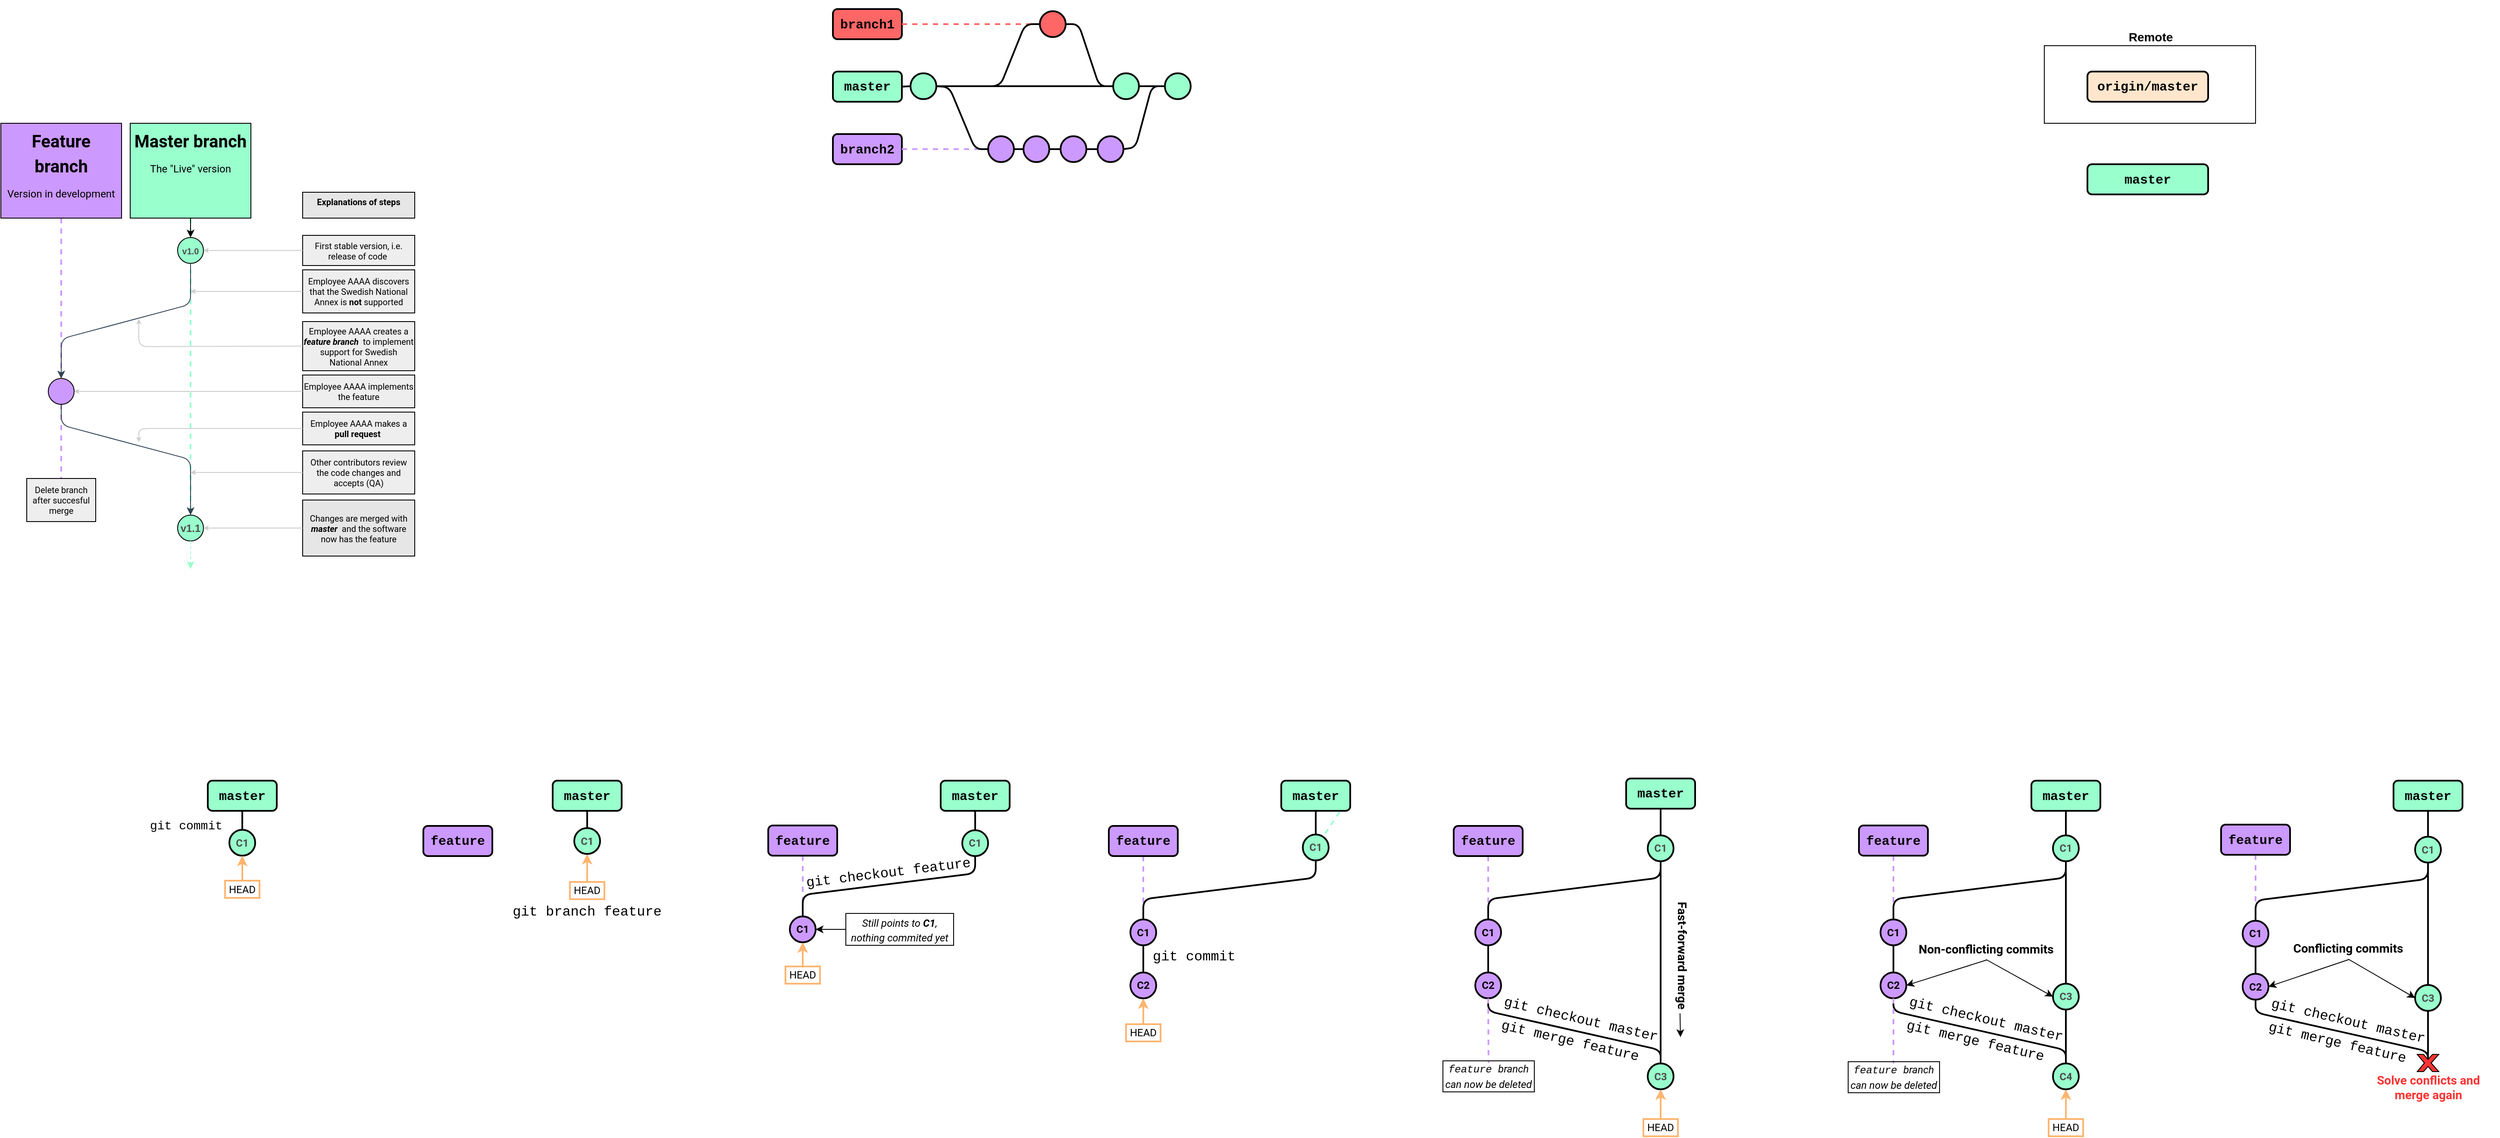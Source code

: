 <mxfile version="12.2.2" type="device" pages="1"><diagram id="1RK2k_vuUrr8qF3eUndU" name="Page-1"><mxGraphModel dx="510" dy="377" grid="1" gridSize="5" guides="1" tooltips="1" connect="1" arrows="1" fold="1" page="1" pageScale="1" pageWidth="827" pageHeight="1169" math="0" shadow="0"><root><mxCell id="0"/><mxCell id="1" parent="0"/><mxCell id="QUC1AtnSYXF9xXTnFYyU-18" value="" style="endArrow=classic;html=1;strokeWidth=1;fontColor=#6FD08C;fillColor=#647687;strokeColor=#314354;endFill=1;" edge="1" parent="1" target="QUC1AtnSYXF9xXTnFYyU-22"><mxGeometry width="50" height="50" relative="1" as="geometry"><mxPoint x="310" y="357" as="sourcePoint"/><mxPoint x="460" y="457" as="targetPoint"/><Array as="points"/></mxGeometry></mxCell><mxCell id="QUC1AtnSYXF9xXTnFYyU-22" value="" style="ellipse;whiteSpace=wrap;html=1;aspect=fixed;fillColor=#CC99FF;strokeColor=#000000;" vertex="1" parent="1"><mxGeometry x="295" y="356" width="30" height="30" as="geometry"/></mxCell><mxCell id="QUC1AtnSYXF9xXTnFYyU-23" value="" style="endArrow=none;dashed=1;html=1;strokeWidth=1;fillColor=#ffe6cc;strokeColor=#d79b00;" edge="1" parent="1" target="QUC1AtnSYXF9xXTnFYyU-22"><mxGeometry width="50" height="50" relative="1" as="geometry"><mxPoint x="310" y="357" as="sourcePoint"/><mxPoint x="310" y="472" as="targetPoint"/></mxGeometry></mxCell><mxCell id="QUC1AtnSYXF9xXTnFYyU-31" value="" style="endArrow=none;dashed=1;html=1;strokeWidth=2;fillColor=#ffe6cc;strokeColor=#CC99FF;exitX=0.5;exitY=1;exitDx=0;exitDy=0;" edge="1" parent="1" source="QUC1AtnSYXF9xXTnFYyU-226"><mxGeometry width="50" height="50" relative="1" as="geometry"><mxPoint x="1209" y="1200" as="sourcePoint"/><mxPoint x="1200" y="1260" as="targetPoint"/></mxGeometry></mxCell><mxCell id="QUC1AtnSYXF9xXTnFYyU-32" value="" style="endArrow=none;dashed=1;html=1;strokeWidth=2;fillColor=#ffe6cc;strokeColor=#CC99FF;exitX=0.5;exitY=1;exitDx=0;exitDy=0;entryX=0.5;entryY=0;entryDx=0;entryDy=0;" edge="1" parent="1" source="QUC1AtnSYXF9xXTnFYyU-44" target="QUC1AtnSYXF9xXTnFYyU-53"><mxGeometry width="50" height="50" relative="1" as="geometry"><mxPoint x="340" y="477" as="sourcePoint"/><mxPoint x="340" y="640" as="targetPoint"/></mxGeometry></mxCell><mxCell id="QUC1AtnSYXF9xXTnFYyU-33" value="&lt;b&gt;v1.1&lt;/b&gt;" style="ellipse;whiteSpace=wrap;html=1;aspect=fixed;fillColor=#99FFCC;strokeColor=#000000;fontColor=#4D4D4D;" vertex="1" parent="1"><mxGeometry x="475" y="804.5" width="30" height="30" as="geometry"/></mxCell><object label="v1.0" id="QUC1AtnSYXF9xXTnFYyU-34"><mxCell style="ellipse;whiteSpace=wrap;html=1;aspect=fixed;fillColor=#99FFCC;strokeColor=#000000;fontColor=#4D4D4D;fontStyle=1;fontSize=10;" vertex="1" parent="1"><mxGeometry x="475" y="482.5" width="30" height="30" as="geometry"/></mxCell></object><mxCell id="QUC1AtnSYXF9xXTnFYyU-35" value="" style="edgeStyle=orthogonalEdgeStyle;rounded=0;orthogonalLoop=1;jettySize=auto;html=1;targetPerimeterSpacing=0;strokeWidth=1;fillColor=#d5e8d4;strokeColor=#99FFCC;dashed=1;exitX=0.5;exitY=1;exitDx=0;exitDy=0;" edge="1" parent="1" source="QUC1AtnSYXF9xXTnFYyU-33"><mxGeometry relative="1" as="geometry"><mxPoint x="490" y="830" as="sourcePoint"/><mxPoint x="490" y="867" as="targetPoint"/></mxGeometry></mxCell><mxCell id="QUC1AtnSYXF9xXTnFYyU-36" value="" style="endArrow=none;dashed=1;html=1;strokeWidth=2;fillColor=#d5e8d4;strokeColor=#99FFCC;endSize=6;" edge="1" parent="1"><mxGeometry width="50" height="50" relative="1" as="geometry"><mxPoint x="490" y="800" as="sourcePoint"/><mxPoint x="490" y="520" as="targetPoint"/></mxGeometry></mxCell><mxCell id="QUC1AtnSYXF9xXTnFYyU-37" value="" style="endArrow=none;dashed=1;html=1;strokeWidth=2;entryX=0.5;entryY=0;entryDx=0;entryDy=0;fillColor=#d5e8d4;strokeColor=#99FFCC;exitX=0.5;exitY=1;exitDx=0;exitDy=0;" edge="1" parent="1" source="QUC1AtnSYXF9xXTnFYyU-38" target="QUC1AtnSYXF9xXTnFYyU-34"><mxGeometry width="50" height="50" relative="1" as="geometry"><mxPoint x="490" y="477" as="sourcePoint"/><mxPoint x="530" y="1007" as="targetPoint"/></mxGeometry></mxCell><mxCell id="QUC1AtnSYXF9xXTnFYyU-38" value="&lt;h1&gt;&lt;font face=&quot;Roboto&quot; style=&quot;font-size: 12px&quot;&gt;&lt;font style=&quot;font-size: 12px&quot;&gt;&lt;span style=&quot;font-size: 20px&quot;&gt;Master branch&lt;br&gt;&lt;/span&gt;&lt;/font&gt;&lt;font style=&quot;font-size: 12px ; font-weight: normal&quot;&gt;The &quot;Live&quot; version&lt;/font&gt;&lt;/font&gt;&lt;/h1&gt;&lt;p&gt;&lt;font face=&quot;Georgia&quot; style=&quot;font-size: 12px&quot;&gt;&lt;br&gt;&lt;/font&gt;&lt;/p&gt;&lt;p&gt;&lt;br&gt;&lt;/p&gt;" style="text;html=1;spacing=5;spacingTop=-20;whiteSpace=wrap;overflow=hidden;rounded=0;align=center;labelBorderColor=none;labelBackgroundColor=none;fillColor=#99FFCC;strokeColor=#000000;" vertex="1" parent="1"><mxGeometry x="420" y="350" width="140" height="110" as="geometry"/></mxCell><mxCell id="QUC1AtnSYXF9xXTnFYyU-39" value="" style="endArrow=none;html=1;strokeWidth=1;fontColor=#6FD08C;exitX=0.5;exitY=0;exitDx=0;exitDy=0;entryX=0.5;entryY=1;entryDx=0;entryDy=0;fillColor=#647687;strokeColor=#314354;jumpStyle=arc;targetPerimeterSpacing=3;endSize=3;startArrow=classic;startFill=1;" edge="1" parent="1" source="QUC1AtnSYXF9xXTnFYyU-53" target="QUC1AtnSYXF9xXTnFYyU-34"><mxGeometry width="50" height="50" relative="1" as="geometry"><mxPoint x="440.5" y="597" as="sourcePoint"/><mxPoint x="460" y="557" as="targetPoint"/><Array as="points"><mxPoint x="340" y="600"/><mxPoint x="490" y="560"/></Array></mxGeometry></mxCell><mxCell id="QUC1AtnSYXF9xXTnFYyU-40" value="" style="endArrow=none;dashed=1;html=1;strokeWidth=2;fillColor=#ffe6cc;strokeColor=#CC99FF;" edge="1" parent="1" source="QUC1AtnSYXF9xXTnFYyU-53" target="QUC1AtnSYXF9xXTnFYyU-42"><mxGeometry width="50" height="50" relative="1" as="geometry"><mxPoint x="340" y="647" as="sourcePoint"/><mxPoint x="340" y="697" as="targetPoint"/></mxGeometry></mxCell><mxCell id="QUC1AtnSYXF9xXTnFYyU-41" value="" style="endArrow=classic;html=1;strokeWidth=1;fontColor=#6FD08C;fillColor=#647687;strokeColor=#314354;endFill=1;entryX=0.5;entryY=0;entryDx=0;entryDy=0;" edge="1" parent="1" source="QUC1AtnSYXF9xXTnFYyU-53" target="QUC1AtnSYXF9xXTnFYyU-33"><mxGeometry width="50" height="50" relative="1" as="geometry"><mxPoint x="340" y="647" as="sourcePoint"/><mxPoint x="490" y="747" as="targetPoint"/><Array as="points"><mxPoint x="340" y="700"/><mxPoint x="490" y="740"/></Array></mxGeometry></mxCell><mxCell id="QUC1AtnSYXF9xXTnFYyU-42" value="&lt;font face=&quot;Roboto&quot;&gt;Delete branch after succesful merge&lt;/font&gt;" style="text;html=1;strokeColor=#000000;fillColor=#eeeeee;align=center;verticalAlign=middle;whiteSpace=wrap;rounded=0;labelBackgroundColor=none;fontSize=10;" vertex="1" parent="1"><mxGeometry x="300" y="762" width="80" height="50" as="geometry"/></mxCell><mxCell id="QUC1AtnSYXF9xXTnFYyU-43" value="&lt;font face=&quot;Roboto&quot;&gt;First stable version, i.e. release of code&amp;nbsp;&lt;/font&gt;" style="text;html=1;strokeColor=#000000;fillColor=#eeeeee;align=center;verticalAlign=middle;whiteSpace=wrap;rounded=0;labelBackgroundColor=none;fontSize=10;" vertex="1" parent="1"><mxGeometry x="620" y="480" width="130" height="35" as="geometry"/></mxCell><mxCell id="QUC1AtnSYXF9xXTnFYyU-44" value="&lt;h1&gt;&lt;font&gt;&lt;span style=&quot;font-size: 20px&quot;&gt;Feature branch&lt;/span&gt;&lt;/font&gt;&lt;span style=&quot;font-weight: normal&quot;&gt;&lt;font style=&quot;font-size: 12px&quot;&gt;&lt;br&gt;Version in development&lt;br&gt;&lt;br&gt;&lt;/font&gt;&lt;/span&gt;&lt;/h1&gt;" style="text;html=1;spacing=5;spacingTop=-20;whiteSpace=wrap;overflow=hidden;rounded=0;align=center;labelBorderColor=none;labelBackgroundColor=none;fillColor=#cc99ff;strokeColor=#000000;fontFamily=Roboto;" vertex="1" parent="1"><mxGeometry x="270" y="350" width="140" height="110" as="geometry"/></mxCell><mxCell id="QUC1AtnSYXF9xXTnFYyU-45" value="" style="endArrow=classic;html=1;shadow=0;strokeColor=#CCCCCC;strokeWidth=1;fontSize=10;fontColor=#E6E6E6;exitX=0;exitY=0.5;exitDx=0;exitDy=0;entryX=1;entryY=0.5;entryDx=0;entryDy=0;endSize=3;startSize=3;" edge="1" parent="1" source="QUC1AtnSYXF9xXTnFYyU-43" target="QUC1AtnSYXF9xXTnFYyU-34"><mxGeometry width="50" height="50" relative="1" as="geometry"><mxPoint x="270" y="897" as="sourcePoint"/><mxPoint x="320" y="847" as="targetPoint"/></mxGeometry></mxCell><mxCell id="QUC1AtnSYXF9xXTnFYyU-46" value="&lt;font face=&quot;Roboto&quot;&gt;Employee AAAA discovers that the Swedish National Annex is &lt;b&gt;not &lt;/b&gt;supported&lt;/font&gt;" style="text;html=1;strokeColor=#000000;fillColor=#eeeeee;align=center;verticalAlign=middle;whiteSpace=wrap;rounded=0;labelBackgroundColor=none;fontSize=10;" vertex="1" parent="1"><mxGeometry x="620" y="520" width="130" height="50" as="geometry"/></mxCell><mxCell id="QUC1AtnSYXF9xXTnFYyU-47" value="&lt;font face=&quot;Roboto&quot;&gt;Employee AAAA creates a &lt;b&gt;&lt;i&gt;feature branch&lt;/i&gt;&lt;/b&gt;&amp;nbsp; to implement support for Swedish National Annex&lt;/font&gt;" style="text;html=1;strokeColor=#000000;fillColor=#eeeeee;align=center;verticalAlign=middle;whiteSpace=wrap;rounded=0;labelBackgroundColor=none;fontSize=10;" vertex="1" parent="1"><mxGeometry x="620" y="580" width="130" height="57" as="geometry"/></mxCell><mxCell id="QUC1AtnSYXF9xXTnFYyU-48" value="" style="endArrow=classic;html=1;shadow=0;strokeColor=#CCCCCC;strokeWidth=1;fontSize=10;fontColor=#E6E6E6;exitX=0;exitY=0.5;exitDx=0;exitDy=0;fillColor=#f5f5f5;endSize=3;startSize=3;" edge="1" parent="1" source="QUC1AtnSYXF9xXTnFYyU-47"><mxGeometry width="50" height="50" relative="1" as="geometry"><mxPoint x="620" y="674.5" as="sourcePoint"/><mxPoint x="430" y="577" as="targetPoint"/><Array as="points"><mxPoint x="430" y="609"/></Array></mxGeometry></mxCell><mxCell id="QUC1AtnSYXF9xXTnFYyU-49" value="" style="endArrow=classic;html=1;strokeWidth=1;fontColor=#6FD08C;fillColor=#647687;strokeColor=#314354;endFill=1;" edge="1" parent="1" target="QUC1AtnSYXF9xXTnFYyU-53"><mxGeometry width="50" height="50" relative="1" as="geometry"><mxPoint x="340" y="647" as="sourcePoint"/><mxPoint x="490" y="747" as="targetPoint"/><Array as="points"/></mxGeometry></mxCell><mxCell id="QUC1AtnSYXF9xXTnFYyU-50" value="&lt;font face=&quot;Roboto&quot;&gt;Employee AAAA implements the feature&lt;/font&gt;" style="text;html=1;strokeColor=#000000;fillColor=#eeeeee;align=center;verticalAlign=middle;whiteSpace=wrap;rounded=0;labelBackgroundColor=none;fontSize=10;" vertex="1" parent="1"><mxGeometry x="620" y="642" width="130" height="38" as="geometry"/></mxCell><mxCell id="QUC1AtnSYXF9xXTnFYyU-51" value="" style="endArrow=classic;html=1;shadow=0;strokeColor=#CCCCCC;strokeWidth=1;fontSize=10;fontColor=#E6E6E6;exitX=0;exitY=0.5;exitDx=0;exitDy=0;endSize=3;startSize=3;" edge="1" parent="1" source="QUC1AtnSYXF9xXTnFYyU-46"><mxGeometry width="50" height="50" relative="1" as="geometry"><mxPoint x="620" y="540" as="sourcePoint"/><mxPoint x="490" y="545" as="targetPoint"/></mxGeometry></mxCell><mxCell id="QUC1AtnSYXF9xXTnFYyU-52" value="" style="endArrow=classic;html=1;shadow=0;strokeColor=#CCCCCC;strokeWidth=1;fontSize=10;fontColor=#E6E6E6;endSize=3;startSize=3;entryX=1;entryY=0.5;entryDx=0;entryDy=0;exitX=0;exitY=0.5;exitDx=0;exitDy=0;" edge="1" parent="1" source="QUC1AtnSYXF9xXTnFYyU-50"><mxGeometry width="50" height="50" relative="1" as="geometry"><mxPoint x="600" y="670" as="sourcePoint"/><mxPoint x="355.0" y="661" as="targetPoint"/></mxGeometry></mxCell><mxCell id="QUC1AtnSYXF9xXTnFYyU-53" value="" style="ellipse;whiteSpace=wrap;html=1;aspect=fixed;fillColor=#CC99FF;strokeColor=#000000;" vertex="1" parent="1"><mxGeometry x="325" y="646" width="30" height="30" as="geometry"/></mxCell><mxCell id="QUC1AtnSYXF9xXTnFYyU-54" value="" style="endArrow=none;dashed=1;html=1;strokeWidth=1;fillColor=#ffe6cc;strokeColor=#d79b00;" edge="1" parent="1" target="QUC1AtnSYXF9xXTnFYyU-53"><mxGeometry width="50" height="50" relative="1" as="geometry"><mxPoint x="340" y="647" as="sourcePoint"/><mxPoint x="340" y="762" as="targetPoint"/></mxGeometry></mxCell><mxCell id="QUC1AtnSYXF9xXTnFYyU-55" value="&lt;font face=&quot;Roboto&quot;&gt;Employee AAAA makes a &lt;b&gt;pull request&amp;nbsp;&lt;/b&gt;&lt;/font&gt;" style="text;html=1;strokeColor=#000000;fillColor=#eeeeee;align=center;verticalAlign=middle;whiteSpace=wrap;rounded=0;labelBackgroundColor=none;fontSize=10;" vertex="1" parent="1"><mxGeometry x="620" y="685" width="130" height="38" as="geometry"/></mxCell><mxCell id="QUC1AtnSYXF9xXTnFYyU-56" value="" style="endArrow=classic;html=1;shadow=0;strokeColor=#CCCCCC;strokeWidth=1;fontSize=10;fontColor=#E6E6E6;endSize=3;startSize=3;exitX=0;exitY=0.5;exitDx=0;exitDy=0;" edge="1" parent="1" source="QUC1AtnSYXF9xXTnFYyU-55"><mxGeometry width="50" height="50" relative="1" as="geometry"><mxPoint x="550" y="720" as="sourcePoint"/><mxPoint x="430" y="720" as="targetPoint"/><Array as="points"><mxPoint x="430" y="704"/></Array></mxGeometry></mxCell><mxCell id="QUC1AtnSYXF9xXTnFYyU-57" value="&lt;h1 style=&quot;font-size: 10px&quot;&gt;&lt;font face=&quot;Roboto&quot; style=&quot;font-size: 10px&quot;&gt;&lt;font style=&quot;font-size: 10px&quot;&gt;Explanations of steps&lt;/font&gt;&lt;/font&gt;&lt;/h1&gt;" style="text;html=1;spacing=5;spacingTop=-20;whiteSpace=wrap;overflow=hidden;rounded=0;align=center;labelBorderColor=none;labelBackgroundColor=none;fillColor=#E6E6E6;strokeColor=#000000;fontSize=10;verticalAlign=bottom;" vertex="1" parent="1"><mxGeometry x="620" y="430" width="130" height="30" as="geometry"/></mxCell><mxCell id="QUC1AtnSYXF9xXTnFYyU-58" value="&lt;font face=&quot;Roboto&quot;&gt;Changes are merged with &lt;b&gt;&lt;i&gt;master&lt;/i&gt;&lt;/b&gt; &amp;nbsp;and the software now has the feature&lt;/font&gt;" style="text;html=1;strokeColor=#000000;fillColor=#E6E6E6;align=center;verticalAlign=middle;whiteSpace=wrap;rounded=0;labelBackgroundColor=none;fontSize=10;" vertex="1" parent="1"><mxGeometry x="620" y="787" width="130" height="65" as="geometry"/></mxCell><mxCell id="QUC1AtnSYXF9xXTnFYyU-59" value="" style="endArrow=classic;html=1;shadow=0;strokeColor=#CCCCCC;strokeWidth=1;fontSize=10;fontColor=#E6E6E6;endSize=3;startSize=3;exitX=0;exitY=0.5;exitDx=0;exitDy=0;entryX=1;entryY=0.5;entryDx=0;entryDy=0;" edge="1" parent="1" source="QUC1AtnSYXF9xXTnFYyU-58" target="QUC1AtnSYXF9xXTnFYyU-33"><mxGeometry width="50" height="50" relative="1" as="geometry"><mxPoint x="620" y="817" as="sourcePoint"/><mxPoint x="505" y="817" as="targetPoint"/></mxGeometry></mxCell><mxCell id="QUC1AtnSYXF9xXTnFYyU-60" value="&lt;font face=&quot;Roboto&quot;&gt;Other contributors review the code changes and accepts (QA)&lt;/font&gt;" style="text;html=1;strokeColor=#000000;fillColor=#eeeeee;align=center;verticalAlign=middle;whiteSpace=wrap;rounded=0;labelBackgroundColor=none;fontSize=10;" vertex="1" parent="1"><mxGeometry x="620" y="730" width="130" height="50" as="geometry"/></mxCell><mxCell id="QUC1AtnSYXF9xXTnFYyU-61" value="" style="endArrow=classic;html=1;shadow=0;strokeColor=#CCCCCC;strokeWidth=1;fontSize=10;fontColor=#E6E6E6;exitX=0;exitY=0.5;exitDx=0;exitDy=0;endSize=3;startSize=3;" edge="1" parent="1" source="QUC1AtnSYXF9xXTnFYyU-60"><mxGeometry width="50" height="50" relative="1" as="geometry"><mxPoint x="605" y="770.0" as="sourcePoint"/><mxPoint x="490" y="755" as="targetPoint"/></mxGeometry></mxCell><mxCell id="QUC1AtnSYXF9xXTnFYyU-62" value="" style="endArrow=none;html=1;strokeWidth=2;fontColor=#6FD08C;fillColor=#647687;strokeColor=#000000;jumpStyle=arc;targetPerimeterSpacing=3;endSize=3;startArrow=none;startFill=0;entryX=0.5;entryY=1;entryDx=0;entryDy=0;" edge="1" parent="1" target="QUC1AtnSYXF9xXTnFYyU-63"><mxGeometry width="50" height="50" relative="1" as="geometry"><mxPoint x="1200" y="1270" as="sourcePoint"/><mxPoint x="1415" y="1215" as="targetPoint"/><Array as="points"><mxPoint x="1200" y="1245"/><mxPoint x="1400" y="1220"/></Array></mxGeometry></mxCell><object label="&lt;font style=&quot;font-size: 12px&quot;&gt;C1&lt;/font&gt;" id="QUC1AtnSYXF9xXTnFYyU-63"><mxCell style="ellipse;whiteSpace=wrap;html=1;aspect=fixed;fillColor=#99FFCC;strokeColor=#000000;fontColor=#4D4D4D;fontStyle=1;fontSize=10;fontFamily=Roboto;FType=g;strokeWidth=2;" vertex="1" parent="1"><mxGeometry x="1385" y="1170" width="30" height="30" as="geometry"/></mxCell></object><mxCell id="QUC1AtnSYXF9xXTnFYyU-64" value="" style="endArrow=none;dashed=1;html=1;strokeWidth=2;fillColor=#d5e8d4;strokeColor=#99FFCC;exitX=0.504;exitY=1.046;exitDx=0;exitDy=0;exitPerimeter=0;" edge="1" parent="1" source="QUC1AtnSYXF9xXTnFYyU-95" target="QUC1AtnSYXF9xXTnFYyU-63"><mxGeometry width="50" height="50" relative="1" as="geometry"><mxPoint x="1400" y="1110" as="sourcePoint"/><mxPoint x="1349.5" y="1200" as="targetPoint"/></mxGeometry></mxCell><mxCell id="QUC1AtnSYXF9xXTnFYyU-65" value="&lt;font face=&quot;Courier New&quot;&gt;&lt;font style=&quot;font-size: 16px&quot;&gt;git checkout feature&lt;/font&gt;&lt;br style=&quot;font-size: 14px&quot;&gt;&lt;/font&gt;" style="text;html=1;strokeColor=none;fillColor=none;align=center;verticalAlign=middle;whiteSpace=wrap;rounded=0;rotation=-7;fontSize=14;" vertex="1" parent="1"><mxGeometry x="1202" y="1205" width="195" height="30" as="geometry"/></mxCell><mxCell id="QUC1AtnSYXF9xXTnFYyU-66" value="" style="endArrow=classic;html=1;fontFamily=Roboto;fontSize=10;fontColor=#000000;strokeColor=#000000;exitX=0;exitY=0.5;exitDx=0;exitDy=0;entryX=1;entryY=0.5;entryDx=0;entryDy=0;strokeWidth=1;" edge="1" parent="1" source="QUC1AtnSYXF9xXTnFYyU-91" target="QUC1AtnSYXF9xXTnFYyU-88"><mxGeometry width="50" height="50" relative="1" as="geometry"><mxPoint x="1255" y="1285" as="sourcePoint"/><mxPoint x="1200" y="1250" as="targetPoint"/></mxGeometry></mxCell><mxCell id="QUC1AtnSYXF9xXTnFYyU-67" value="&lt;font face=&quot;Courier New&quot;&gt;&lt;font style=&quot;font-size: 16px&quot;&gt;git branch feature&lt;/font&gt;&lt;br style=&quot;font-size: 14px&quot;&gt;&lt;/font&gt;" style="text;html=1;strokeColor=none;fillColor=none;align=center;verticalAlign=middle;whiteSpace=wrap;rounded=0;rotation=0;fontSize=14;" vertex="1" parent="1"><mxGeometry x="860" y="1250" width="180" height="30" as="geometry"/></mxCell><object label="&lt;font style=&quot;font-size: 12px&quot;&gt;C1&lt;/font&gt;" id="QUC1AtnSYXF9xXTnFYyU-68"><mxCell style="ellipse;whiteSpace=wrap;html=1;aspect=fixed;fillColor=#99FFCC;strokeColor=#000000;fontColor=#4D4D4D;fontStyle=1;fontSize=10;fontFamily=Roboto;FType=g;strokeWidth=2;" vertex="1" parent="1"><mxGeometry x="535" y="1169.5" width="30" height="30" as="geometry"/></mxCell></object><mxCell id="QUC1AtnSYXF9xXTnFYyU-69" value="" style="endArrow=none;dashed=1;html=1;strokeWidth=2;fillColor=#d5e8d4;strokeColor=#99FFCC;exitX=0.5;exitY=1;exitDx=0;exitDy=0;entryX=0.5;entryY=0;entryDx=0;entryDy=0;" edge="1" parent="1" source="QUC1AtnSYXF9xXTnFYyU-100" target="QUC1AtnSYXF9xXTnFYyU-68"><mxGeometry width="50" height="50" relative="1" as="geometry"><mxPoint x="560" y="1118.5" as="sourcePoint"/><mxPoint x="549.5" y="1225.5" as="targetPoint"/></mxGeometry></mxCell><mxCell id="QUC1AtnSYXF9xXTnFYyU-70" value="" style="endArrow=none;html=1;strokeColor=#000000;fontFamily=Roboto;fontSize=8;fontColor=#000000;exitX=0.5;exitY=1;exitDx=0;exitDy=0;entryX=0.5;entryY=0;entryDx=0;entryDy=0;strokeWidth=2;endFill=0;" edge="1" parent="1" source="QUC1AtnSYXF9xXTnFYyU-95" target="QUC1AtnSYXF9xXTnFYyU-63"><mxGeometry width="50" height="50" relative="1" as="geometry"><mxPoint x="1400" y="1110" as="sourcePoint"/><mxPoint x="1385" y="1120" as="targetPoint"/></mxGeometry></mxCell><mxCell id="QUC1AtnSYXF9xXTnFYyU-71" value="&lt;font face=&quot;Courier New&quot; style=&quot;font-size: 14px;&quot;&gt;git commit&lt;br style=&quot;font-size: 14px;&quot;&gt;&lt;/font&gt;" style="text;html=1;strokeColor=none;fillColor=none;align=center;verticalAlign=middle;whiteSpace=wrap;rounded=0;rotation=0;fontSize=14;" vertex="1" parent="1"><mxGeometry x="435" y="1153.5" width="100" height="20" as="geometry"/></mxCell><mxCell id="QUC1AtnSYXF9xXTnFYyU-72" value="" style="endArrow=none;html=1;strokeColor=#000000;fontFamily=Roboto;fontSize=8;fontColor=#000000;exitX=0.5;exitY=1;exitDx=0;exitDy=0;entryX=0.5;entryY=0;entryDx=0;entryDy=0;strokeWidth=2;endFill=0;" edge="1" parent="1" source="QUC1AtnSYXF9xXTnFYyU-100" target="QUC1AtnSYXF9xXTnFYyU-68"><mxGeometry width="50" height="50" relative="1" as="geometry"><mxPoint x="550" y="1135.5" as="sourcePoint"/><mxPoint x="569.5" y="1175.5" as="targetPoint"/></mxGeometry></mxCell><mxCell id="QUC1AtnSYXF9xXTnFYyU-73" value="" style="endArrow=classic;html=1;strokeColor=#FFB570;fontFamily=Roboto;fontSize=8;fontColor=#000000;entryX=0.5;entryY=1;entryDx=0;entryDy=0;fillColor=#ffcc99;exitX=0.5;exitY=0;exitDx=0;exitDy=0;strokeWidth=2;" edge="1" parent="1" source="QUC1AtnSYXF9xXTnFYyU-74" target="QUC1AtnSYXF9xXTnFYyU-68"><mxGeometry width="50" height="50" relative="1" as="geometry"><mxPoint x="610" y="1184.5" as="sourcePoint"/><mxPoint x="565" y="1184.5" as="targetPoint"/></mxGeometry></mxCell><mxCell id="QUC1AtnSYXF9xXTnFYyU-74" value="&lt;font style=&quot;font-size: 12px;&quot;&gt;HEAD&lt;br style=&quot;font-size: 12px;&quot;&gt;&lt;/font&gt;" style="text;html=1;strokeColor=#FFB570;fillColor=none;align=center;verticalAlign=middle;whiteSpace=wrap;rounded=0;rotation=0;fontSize=12;fontFamily=Roboto;strokeWidth=2;" vertex="1" parent="1"><mxGeometry x="530" y="1228.5" width="40" height="20" as="geometry"/></mxCell><mxCell id="QUC1AtnSYXF9xXTnFYyU-75" value="" style="endArrow=classic;html=1;strokeColor=#FFB570;fontFamily=Roboto;fontSize=8;fontColor=#000000;entryX=0.5;entryY=1;entryDx=0;entryDy=0;fillColor=#ffcc99;exitX=0.5;exitY=0;exitDx=0;exitDy=0;strokeWidth=2;" edge="1" parent="1" source="QUC1AtnSYXF9xXTnFYyU-76" target="QUC1AtnSYXF9xXTnFYyU-96"><mxGeometry width="50" height="50" relative="1" as="geometry"><mxPoint x="1007" y="1161" as="sourcePoint"/><mxPoint x="950" y="1176" as="targetPoint"/></mxGeometry></mxCell><mxCell id="QUC1AtnSYXF9xXTnFYyU-76" value="&lt;font style=&quot;font-size: 12px;&quot;&gt;HEAD&lt;br style=&quot;font-size: 12px;&quot;&gt;&lt;/font&gt;" style="text;html=1;strokeColor=#FFB570;fillColor=none;align=center;verticalAlign=middle;whiteSpace=wrap;rounded=0;rotation=0;fontSize=12;fontFamily=Roboto;strokeWidth=2;" vertex="1" parent="1"><mxGeometry x="930" y="1230" width="40" height="20" as="geometry"/></mxCell><mxCell id="QUC1AtnSYXF9xXTnFYyU-77" value="" style="endArrow=none;dashed=1;html=1;strokeWidth=2;fillColor=#ffe6cc;strokeColor=#CC99FF;exitX=0.5;exitY=1;exitDx=0;exitDy=0;entryX=0.5;entryY=0;entryDx=0;entryDy=0;" edge="1" parent="1" source="QUC1AtnSYXF9xXTnFYyU-229" target="QUC1AtnSYXF9xXTnFYyU-81"><mxGeometry width="50" height="50" relative="1" as="geometry"><mxPoint x="1627.5" y="1200" as="sourcePoint"/><mxPoint x="1590" y="1313" as="targetPoint"/></mxGeometry></mxCell><object label="&lt;font style=&quot;font-size: 12px&quot;&gt;C1&lt;/font&gt;" id="QUC1AtnSYXF9xXTnFYyU-79"><mxCell style="ellipse;whiteSpace=wrap;html=1;aspect=fixed;fillColor=#99FFCC;strokeColor=#000000;fontColor=#4D4D4D;fontStyle=1;fontSize=10;fontFamily=Roboto;FType=g;strokeWidth=2;" vertex="1" parent="1"><mxGeometry x="1780" y="1175" width="30" height="30" as="geometry"/></mxCell></object><mxCell id="QUC1AtnSYXF9xXTnFYyU-80" value="" style="endArrow=none;dashed=1;html=1;strokeWidth=2;fillColor=#d5e8d4;strokeColor=#99FFCC;exitX=0.5;exitY=1;exitDx=0;exitDy=0;" edge="1" parent="1" target="QUC1AtnSYXF9xXTnFYyU-79"><mxGeometry width="50" height="50" relative="1" as="geometry"><mxPoint x="1822.5" y="1149" as="sourcePoint"/><mxPoint x="1744.5" y="1197" as="targetPoint"/></mxGeometry></mxCell><mxCell id="QUC1AtnSYXF9xXTnFYyU-81" value="&lt;font style=&quot;font-size: 12px&quot;&gt;C1&lt;/font&gt;" style="ellipse;whiteSpace=wrap;html=1;aspect=fixed;fillColor=#CC99FF;strokeColor=#000000;fontFamily=Roboto;fontStyle=1;fontSize=10;strokeWidth=2;" vertex="1" parent="1"><mxGeometry x="1580" y="1273.5" width="30" height="30" as="geometry"/></mxCell><mxCell id="QUC1AtnSYXF9xXTnFYyU-82" value="&lt;font face=&quot;Courier New&quot;&gt;&lt;font style=&quot;font-size: 16px&quot;&gt;git commit&lt;/font&gt;&lt;br style=&quot;font-size: 14px&quot;&gt;&lt;/font&gt;" style="text;html=1;strokeColor=none;fillColor=none;align=center;verticalAlign=middle;whiteSpace=wrap;rounded=0;rotation=0;fontSize=14;" vertex="1" parent="1"><mxGeometry x="1603.5" y="1307" width="100" height="20" as="geometry"/></mxCell><mxCell id="QUC1AtnSYXF9xXTnFYyU-83" value="" style="endArrow=none;html=1;strokeColor=#000000;fontFamily=Roboto;fontSize=8;fontColor=#000000;exitX=0.5;exitY=1;exitDx=0;exitDy=0;entryX=0.5;entryY=0;entryDx=0;entryDy=0;strokeWidth=2;endFill=0;" edge="1" parent="1" source="QUC1AtnSYXF9xXTnFYyU-230" target="QUC1AtnSYXF9xXTnFYyU-79"><mxGeometry width="50" height="50" relative="1" as="geometry"><mxPoint x="1822.5" y="1149" as="sourcePoint"/><mxPoint x="1780" y="1117" as="targetPoint"/></mxGeometry></mxCell><mxCell id="QUC1AtnSYXF9xXTnFYyU-84" value="" style="endArrow=classic;html=1;strokeColor=#FFB570;fontFamily=Roboto;fontSize=8;fontColor=#000000;entryX=0.5;entryY=1;entryDx=0;entryDy=0;fillColor=#ffcc99;exitX=0.5;exitY=0;exitDx=0;exitDy=0;strokeWidth=2;" edge="1" parent="1" source="QUC1AtnSYXF9xXTnFYyU-85" target="QUC1AtnSYXF9xXTnFYyU-88"><mxGeometry width="50" height="50" relative="1" as="geometry"><mxPoint x="1190" y="1330" as="sourcePoint"/><mxPoint x="1253" y="1330" as="targetPoint"/></mxGeometry></mxCell><mxCell id="QUC1AtnSYXF9xXTnFYyU-85" value="&lt;font style=&quot;font-size: 12px;&quot;&gt;HEAD&lt;br style=&quot;font-size: 12px;&quot;&gt;&lt;/font&gt;" style="text;html=1;strokeColor=#FFB570;fillColor=none;align=center;verticalAlign=middle;whiteSpace=wrap;rounded=0;rotation=0;fontSize=12;fontFamily=Roboto;strokeWidth=2;" vertex="1" parent="1"><mxGeometry x="1180" y="1328" width="40" height="20" as="geometry"/></mxCell><mxCell id="QUC1AtnSYXF9xXTnFYyU-86" value="" style="endArrow=classic;html=1;strokeColor=#FFB570;fontFamily=Roboto;fontSize=8;fontColor=#000000;entryX=0.5;entryY=1;entryDx=0;entryDy=0;fillColor=#ffcc99;exitX=0.5;exitY=0;exitDx=0;exitDy=0;strokeWidth=2;" edge="1" parent="1" source="QUC1AtnSYXF9xXTnFYyU-87" target="QUC1AtnSYXF9xXTnFYyU-90"><mxGeometry width="50" height="50" relative="1" as="geometry"><mxPoint x="1652" y="1328" as="sourcePoint"/><mxPoint x="1610.0" y="1328" as="targetPoint"/></mxGeometry></mxCell><mxCell id="QUC1AtnSYXF9xXTnFYyU-87" value="&lt;font style=&quot;font-size: 12px;&quot;&gt;HEAD&lt;br style=&quot;font-size: 12px;&quot;&gt;&lt;/font&gt;" style="text;html=1;strokeColor=#FFB570;fillColor=none;align=center;verticalAlign=middle;whiteSpace=wrap;rounded=0;rotation=0;fontSize=12;fontFamily=Roboto;strokeWidth=2;" vertex="1" parent="1"><mxGeometry x="1575" y="1395" width="40" height="20" as="geometry"/></mxCell><mxCell id="QUC1AtnSYXF9xXTnFYyU-88" value="&lt;font style=&quot;font-size: 12px&quot;&gt;C1&lt;/font&gt;" style="ellipse;whiteSpace=wrap;html=1;aspect=fixed;fillColor=#CC99FF;strokeColor=#000000;fontFamily=Roboto;fontStyle=1;fontSize=10;strokeWidth=2;" vertex="1" parent="1"><mxGeometry x="1185" y="1270" width="30" height="30" as="geometry"/></mxCell><mxCell id="QUC1AtnSYXF9xXTnFYyU-89" value="" style="endArrow=none;html=1;strokeColor=#000000;fontFamily=Roboto;fontSize=14;fontColor=#000000;exitX=0.5;exitY=1;exitDx=0;exitDy=0;entryX=0.5;entryY=0;entryDx=0;entryDy=0;strokeWidth=2;endFill=0;startArrow=none;startFill=0;" edge="1" parent="1" source="QUC1AtnSYXF9xXTnFYyU-81" target="QUC1AtnSYXF9xXTnFYyU-90"><mxGeometry width="50" height="50" relative="1" as="geometry"><mxPoint x="1600" y="1400" as="sourcePoint"/><mxPoint x="1600" y="1350" as="targetPoint"/></mxGeometry></mxCell><mxCell id="QUC1AtnSYXF9xXTnFYyU-90" value="&lt;font style=&quot;font-size: 12px&quot;&gt;C2&lt;/font&gt;" style="ellipse;whiteSpace=wrap;html=1;aspect=fixed;fillColor=#CC99FF;strokeColor=#000000;fontFamily=Roboto;fontStyle=1;fontSize=10;strokeWidth=2;" vertex="1" parent="1"><mxGeometry x="1580" y="1335" width="30" height="30" as="geometry"/></mxCell><mxCell id="QUC1AtnSYXF9xXTnFYyU-91" value="&lt;span style=&quot;font-size: 12px&quot;&gt;&lt;i&gt;Still points to &lt;b&gt;C1&lt;/b&gt;, nothing commited yet&lt;/i&gt;&lt;/span&gt;" style="text;html=1;strokeColor=#000000;fillColor=none;align=center;verticalAlign=middle;whiteSpace=wrap;rounded=0;labelBackgroundColor=none;fontFamily=Roboto;fontSize=14;fontColor=#000000;strokeWidth=1;" vertex="1" parent="1"><mxGeometry x="1250" y="1266.5" width="125" height="37" as="geometry"/></mxCell><mxCell id="QUC1AtnSYXF9xXTnFYyU-92" value="" style="endArrow=classic;html=1;strokeColor=#000000;fontFamily=Roboto;fontSize=14;fontColor=#000000;exitX=0.5;exitY=1;exitDx=0;exitDy=0;entryX=0.5;entryY=0;entryDx=0;entryDy=0;" edge="1" parent="1" source="QUC1AtnSYXF9xXTnFYyU-38" target="QUC1AtnSYXF9xXTnFYyU-34"><mxGeometry width="50" height="50" relative="1" as="geometry"><mxPoint x="402" y="542" as="sourcePoint"/><mxPoint x="452" y="492" as="targetPoint"/></mxGeometry></mxCell><mxCell id="QUC1AtnSYXF9xXTnFYyU-95" value="&lt;h1 style=&quot;line-height: 70%&quot;&gt;&lt;b style=&quot;font-size: 15px&quot;&gt;&lt;font face=&quot;Courier New&quot; style=&quot;line-height: 100%&quot;&gt;master&lt;/font&gt;&lt;/b&gt;&lt;/h1&gt;" style="text;html=1;spacing=5;spacingTop=-20;whiteSpace=wrap;overflow=hidden;rounded=1;align=center;labelBorderColor=none;labelBackgroundColor=none;fillColor=#99FFCC;strokeColor=#000000;fontFamily=Roboto;perimeterSpacing=0;strokeWidth=2;comic=0;glass=0;shadow=0;connectable=1;allowArrows=1;" vertex="1" parent="1"><mxGeometry x="1360" y="1112.5" width="80" height="35" as="geometry"/></mxCell><object label="&lt;font style=&quot;font-size: 12px&quot;&gt;C1&lt;/font&gt;" id="QUC1AtnSYXF9xXTnFYyU-96"><mxCell style="ellipse;whiteSpace=wrap;html=1;aspect=fixed;fillColor=#99FFCC;strokeColor=#000000;fontColor=#4D4D4D;fontStyle=1;fontSize=10;fontFamily=Roboto;FType=g;strokeWidth=2;" vertex="1" parent="1"><mxGeometry x="935" y="1167.5" width="30" height="30" as="geometry"/></mxCell></object><mxCell id="QUC1AtnSYXF9xXTnFYyU-97" value="" style="endArrow=none;dashed=1;html=1;strokeWidth=2;fillColor=#d5e8d4;strokeColor=#99FFCC;exitX=0.504;exitY=1.046;exitDx=0;exitDy=0;exitPerimeter=0;" edge="1" parent="1" source="QUC1AtnSYXF9xXTnFYyU-99" target="QUC1AtnSYXF9xXTnFYyU-96"><mxGeometry width="50" height="50" relative="1" as="geometry"><mxPoint x="950" y="1107" as="sourcePoint"/><mxPoint x="899.5" y="1197" as="targetPoint"/></mxGeometry></mxCell><mxCell id="QUC1AtnSYXF9xXTnFYyU-98" value="" style="endArrow=none;html=1;strokeColor=#000000;fontFamily=Roboto;fontSize=8;fontColor=#000000;exitX=0.5;exitY=1;exitDx=0;exitDy=0;entryX=0.5;entryY=0;entryDx=0;entryDy=0;strokeWidth=2;endFill=0;" edge="1" parent="1" source="QUC1AtnSYXF9xXTnFYyU-99" target="QUC1AtnSYXF9xXTnFYyU-96"><mxGeometry width="50" height="50" relative="1" as="geometry"><mxPoint x="950" y="1107" as="sourcePoint"/><mxPoint x="935" y="1117" as="targetPoint"/></mxGeometry></mxCell><mxCell id="QUC1AtnSYXF9xXTnFYyU-99" value="&lt;h1 style=&quot;line-height: 70%&quot;&gt;&lt;b style=&quot;font-size: 15px&quot;&gt;&lt;font face=&quot;Courier New&quot; style=&quot;line-height: 100%&quot;&gt;master&lt;/font&gt;&lt;/b&gt;&lt;/h1&gt;" style="text;html=1;spacing=5;spacingTop=-20;whiteSpace=wrap;overflow=hidden;rounded=1;align=center;labelBorderColor=none;labelBackgroundColor=none;fillColor=#99FFCC;strokeColor=#000000;fontFamily=Roboto;perimeterSpacing=0;strokeWidth=2;comic=0;glass=0;shadow=0;connectable=1;allowArrows=1;" vertex="1" parent="1"><mxGeometry x="910" y="1112.5" width="80" height="35" as="geometry"/></mxCell><mxCell id="QUC1AtnSYXF9xXTnFYyU-100" value="&lt;h1 style=&quot;line-height: 70%&quot;&gt;&lt;b style=&quot;font-size: 15px&quot;&gt;&lt;font face=&quot;Courier New&quot; style=&quot;line-height: 100%&quot;&gt;master&lt;/font&gt;&lt;/b&gt;&lt;/h1&gt;" style="text;html=1;spacing=5;spacingTop=-20;whiteSpace=wrap;overflow=hidden;rounded=1;align=center;labelBorderColor=none;labelBackgroundColor=none;fillColor=#99FFCC;strokeColor=#000000;fontFamily=Roboto;perimeterSpacing=0;strokeWidth=2;comic=0;glass=0;shadow=0;connectable=1;allowArrows=1;" vertex="1" parent="1"><mxGeometry x="510" y="1112.5" width="80" height="35" as="geometry"/></mxCell><mxCell id="QUC1AtnSYXF9xXTnFYyU-101" value="&lt;h1 style=&quot;line-height: 70%&quot;&gt;&lt;font face=&quot;Courier New&quot;&gt;&lt;span style=&quot;font-size: 15px&quot;&gt;feature&lt;/span&gt;&lt;/font&gt;&lt;/h1&gt;" style="text;html=1;spacing=5;spacingTop=-20;whiteSpace=wrap;overflow=hidden;rounded=1;align=center;labelBorderColor=none;labelBackgroundColor=none;fillColor=#CC99FF;strokeColor=#000000;fontFamily=Roboto;perimeterSpacing=0;strokeWidth=2;comic=0;glass=0;shadow=0;connectable=1;allowArrows=1;" vertex="1" parent="1"><mxGeometry x="760" y="1165" width="80" height="35" as="geometry"/></mxCell><mxCell id="QUC1AtnSYXF9xXTnFYyU-117" value="" style="endArrow=none;html=1;strokeWidth=2;fontColor=#6FD08C;fillColor=#647687;strokeColor=#000000;jumpStyle=arc;targetPerimeterSpacing=3;endSize=3;startArrow=none;startFill=0;exitX=0.5;exitY=0;exitDx=0;exitDy=0;endFill=0;entryX=0.5;entryY=1;entryDx=0;entryDy=0;" edge="1" parent="1" source="QUC1AtnSYXF9xXTnFYyU-81" target="QUC1AtnSYXF9xXTnFYyU-79"><mxGeometry width="50" height="50" relative="1" as="geometry"><mxPoint x="1600" y="1270" as="sourcePoint"/><mxPoint x="1805" y="1220" as="targetPoint"/><Array as="points"><mxPoint x="1595" y="1250"/><mxPoint x="1795" y="1225"/></Array></mxGeometry></mxCell><mxCell id="QUC1AtnSYXF9xXTnFYyU-120" value="" style="endArrow=none;dashed=1;html=1;strokeWidth=2;fillColor=#ffe6cc;strokeColor=#CC99FF;exitX=0.5;exitY=1;exitDx=0;exitDy=0;entryX=0.5;entryY=0;entryDx=0;entryDy=0;" edge="1" parent="1" source="QUC1AtnSYXF9xXTnFYyU-121" target="QUC1AtnSYXF9xXTnFYyU-123"><mxGeometry width="50" height="50" relative="1" as="geometry"><mxPoint x="2460" y="1107" as="sourcePoint"/><mxPoint x="2460" y="1313" as="targetPoint"/></mxGeometry></mxCell><mxCell id="QUC1AtnSYXF9xXTnFYyU-121" value="&lt;h1 style=&quot;line-height: 70%&quot;&gt;&lt;b style=&quot;font-size: 15px&quot;&gt;&lt;font face=&quot;Courier New&quot; style=&quot;line-height: 100%&quot;&gt;feature&lt;/font&gt;&lt;/b&gt;&lt;/h1&gt;" style="text;html=1;spacing=5;spacingTop=-20;whiteSpace=wrap;overflow=hidden;rounded=1;align=center;labelBorderColor=none;labelBackgroundColor=none;fillColor=#cc99ff;strokeColor=#000000;fontFamily=Roboto;perimeterSpacing=0;strokeWidth=2;comic=0;glass=0;shadow=0;connectable=1;allowArrows=1;" vertex="1" parent="1"><mxGeometry x="2425" y="1164.5" width="80" height="35" as="geometry"/></mxCell><object label="&lt;font style=&quot;font-size: 12px&quot;&gt;C1&lt;/font&gt;" id="QUC1AtnSYXF9xXTnFYyU-122"><mxCell style="ellipse;whiteSpace=wrap;html=1;aspect=fixed;fillColor=#99FFCC;strokeColor=#000000;fontColor=#4D4D4D;fontStyle=1;fontSize=10;fontFamily=Roboto;FType=g;strokeWidth=2;" vertex="1" parent="1"><mxGeometry x="2650" y="1176" width="30" height="30" as="geometry"/></mxCell></object><mxCell id="QUC1AtnSYXF9xXTnFYyU-123" value="&lt;font style=&quot;font-size: 12px&quot;&gt;C1&lt;/font&gt;" style="ellipse;whiteSpace=wrap;html=1;aspect=fixed;fillColor=#CC99FF;strokeColor=#000000;fontFamily=Roboto;fontStyle=1;fontSize=10;strokeWidth=2;" vertex="1" parent="1"><mxGeometry x="2450" y="1273.5" width="30" height="30" as="geometry"/></mxCell><mxCell id="QUC1AtnSYXF9xXTnFYyU-124" value="" style="endArrow=classic;html=1;strokeColor=#FFB570;fontFamily=Roboto;fontSize=8;fontColor=#000000;entryX=0.5;entryY=1;entryDx=0;entryDy=0;fillColor=#ffcc99;exitX=0.5;exitY=0;exitDx=0;exitDy=0;strokeWidth=2;" edge="1" parent="1" source="QUC1AtnSYXF9xXTnFYyU-125" target="QUC1AtnSYXF9xXTnFYyU-129"><mxGeometry width="50" height="50" relative="1" as="geometry"><mxPoint x="2717" y="1443" as="sourcePoint"/><mxPoint x="2660" y="1495" as="targetPoint"/></mxGeometry></mxCell><mxCell id="QUC1AtnSYXF9xXTnFYyU-125" value="&lt;font style=&quot;font-size: 12px;&quot;&gt;HEAD&lt;br style=&quot;font-size: 12px;&quot;&gt;&lt;/font&gt;" style="text;html=1;strokeColor=#FFB570;fillColor=none;align=center;verticalAlign=middle;whiteSpace=wrap;rounded=0;rotation=0;fontSize=12;fontFamily=Roboto;strokeWidth=2;" vertex="1" parent="1"><mxGeometry x="2645" y="1505" width="40" height="20" as="geometry"/></mxCell><mxCell id="QUC1AtnSYXF9xXTnFYyU-126" value="" style="endArrow=none;html=1;strokeColor=#000000;fontFamily=Roboto;fontSize=14;fontColor=#000000;exitX=0.5;exitY=1;exitDx=0;exitDy=0;entryX=0.5;entryY=0;entryDx=0;entryDy=0;strokeWidth=2;startArrow=none;startFill=0;endFill=0;" edge="1" parent="1" source="QUC1AtnSYXF9xXTnFYyU-123" target="QUC1AtnSYXF9xXTnFYyU-127"><mxGeometry width="50" height="50" relative="1" as="geometry"><mxPoint x="2470" y="1400" as="sourcePoint"/><mxPoint x="2470" y="1350" as="targetPoint"/></mxGeometry></mxCell><mxCell id="QUC1AtnSYXF9xXTnFYyU-127" value="&lt;font style=&quot;font-size: 12px&quot;&gt;C2&lt;/font&gt;" style="ellipse;whiteSpace=wrap;html=1;aspect=fixed;fillColor=#CC99FF;strokeColor=#000000;fontFamily=Roboto;fontStyle=1;fontSize=10;strokeWidth=2;" vertex="1" parent="1"><mxGeometry x="2450" y="1335" width="30" height="30" as="geometry"/></mxCell><mxCell id="QUC1AtnSYXF9xXTnFYyU-128" value="&lt;h1 style=&quot;line-height: 70%&quot;&gt;&lt;b style=&quot;font-size: 15px&quot;&gt;&lt;font face=&quot;Courier New&quot; style=&quot;line-height: 100%&quot;&gt;master&lt;/font&gt;&lt;/b&gt;&lt;/h1&gt;" style="text;html=1;spacing=5;spacingTop=-20;whiteSpace=wrap;overflow=hidden;rounded=1;align=center;labelBorderColor=none;labelBackgroundColor=none;fillColor=#99FFCC;strokeColor=#000000;fontFamily=Roboto;perimeterSpacing=0;strokeWidth=2;comic=0;glass=0;shadow=0;connectable=1;allowArrows=1;" vertex="1" parent="1"><mxGeometry x="2625" y="1112.5" width="80" height="35" as="geometry"/></mxCell><object label="&lt;font style=&quot;font-size: 12px&quot;&gt;C4&lt;/font&gt;" id="QUC1AtnSYXF9xXTnFYyU-129"><mxCell style="ellipse;whiteSpace=wrap;html=1;aspect=fixed;fillColor=#99FFCC;strokeColor=#000000;fontColor=#4D4D4D;fontStyle=1;fontSize=10;fontFamily=Roboto;FType=g;strokeWidth=2;" vertex="1" parent="1"><mxGeometry x="2650" y="1440.5" width="30" height="30" as="geometry"/></mxCell></object><mxCell id="QUC1AtnSYXF9xXTnFYyU-130" value="" style="endArrow=none;html=1;strokeWidth=2;fontColor=#6FD08C;entryX=0.5;entryY=1;entryDx=0;entryDy=0;fillColor=#647687;strokeColor=#000000;jumpStyle=arc;targetPerimeterSpacing=3;endSize=3;startArrow=none;startFill=0;exitX=0.5;exitY=0;exitDx=0;exitDy=0;" edge="1" parent="1" source="QUC1AtnSYXF9xXTnFYyU-129" target="QUC1AtnSYXF9xXTnFYyU-127"><mxGeometry width="50" height="50" relative="1" as="geometry"><mxPoint x="2630" y="1485" as="sourcePoint"/><mxPoint x="2447.5" y="1450" as="targetPoint"/><Array as="points"><mxPoint x="2665" y="1425"/><mxPoint x="2465" y="1380"/></Array></mxGeometry></mxCell><mxCell id="QUC1AtnSYXF9xXTnFYyU-131" value="&lt;font face=&quot;Courier New&quot;&gt;&lt;font style=&quot;font-size: 16px&quot;&gt;git checkout master&lt;/font&gt;&lt;br style=&quot;font-size: 14px&quot;&gt;&lt;/font&gt;" style="text;html=1;strokeColor=none;fillColor=none;align=center;verticalAlign=middle;whiteSpace=wrap;rounded=0;rotation=13;fontSize=14;" vertex="1" parent="1"><mxGeometry x="2480" y="1375" width="185" height="30" as="geometry"/></mxCell><mxCell id="QUC1AtnSYXF9xXTnFYyU-132" value="&lt;font face=&quot;Courier New&quot;&gt;&lt;font style=&quot;font-size: 16px&quot;&gt;git merge feature&lt;/font&gt;&lt;br style=&quot;font-size: 14px&quot;&gt;&lt;/font&gt;" style="text;html=1;strokeColor=none;fillColor=none;align=center;verticalAlign=middle;whiteSpace=wrap;rounded=0;rotation=13;fontSize=14;" vertex="1" parent="1"><mxGeometry x="2475" y="1400" width="170" height="30" as="geometry"/></mxCell><mxCell id="QUC1AtnSYXF9xXTnFYyU-133" value="" style="endArrow=none;dashed=1;html=1;strokeWidth=2;fillColor=#d5e8d4;strokeColor=#99FFCC;entryX=0.5;entryY=0;entryDx=0;entryDy=0;exitX=0.5;exitY=1;exitDx=0;exitDy=0;" edge="1" parent="1" source="QUC1AtnSYXF9xXTnFYyU-128" target="QUC1AtnSYXF9xXTnFYyU-122"><mxGeometry width="50" height="50" relative="1" as="geometry"><mxPoint x="2665" y="1124" as="sourcePoint"/><mxPoint x="2660" y="1143" as="targetPoint"/></mxGeometry></mxCell><mxCell id="QUC1AtnSYXF9xXTnFYyU-134" value="" style="endArrow=none;html=1;strokeColor=#000000;fontFamily=Roboto;fontSize=8;fontColor=#000000;exitX=0.5;exitY=1;exitDx=0;exitDy=0;entryX=0.5;entryY=0;entryDx=0;entryDy=0;strokeWidth=2;endFill=0;" edge="1" parent="1" source="QUC1AtnSYXF9xXTnFYyU-128" target="QUC1AtnSYXF9xXTnFYyU-122"><mxGeometry width="50" height="50" relative="1" as="geometry"><mxPoint x="2660" y="1125" as="sourcePoint"/><mxPoint x="2660" y="1143" as="targetPoint"/></mxGeometry></mxCell><mxCell id="QUC1AtnSYXF9xXTnFYyU-135" value="" style="endArrow=none;html=1;strokeWidth=2;fontColor=#6FD08C;fillColor=#647687;strokeColor=#000000;jumpStyle=arc;targetPerimeterSpacing=0;endSize=0;startArrow=none;startFill=0;exitX=0.5;exitY=0;exitDx=0;exitDy=0;" edge="1" parent="1" source="QUC1AtnSYXF9xXTnFYyU-123"><mxGeometry width="50" height="50" relative="1" as="geometry"><mxPoint x="2470" y="1272" as="sourcePoint"/><mxPoint x="2665" y="1205" as="targetPoint"/><Array as="points"><mxPoint x="2465" y="1250"/><mxPoint x="2665" y="1225"/></Array></mxGeometry></mxCell><mxCell id="QUC1AtnSYXF9xXTnFYyU-136" value="" style="endArrow=none;html=1;strokeWidth=2;entryX=0.5;entryY=0;entryDx=0;entryDy=0;endFill=0;" edge="1" parent="1" target="QUC1AtnSYXF9xXTnFYyU-129" source="QUC1AtnSYXF9xXTnFYyU-158"><mxGeometry width="50" height="50" relative="1" as="geometry"><mxPoint x="2665" y="1205" as="sourcePoint"/><mxPoint x="2660" y="1445" as="targetPoint"/></mxGeometry></mxCell><mxCell id="QUC1AtnSYXF9xXTnFYyU-138" value="" style="endArrow=none;dashed=1;html=1;strokeWidth=2;fillColor=#ffe6cc;strokeColor=#CC99FF;exitX=0.5;exitY=1;exitDx=0;exitDy=0;entryX=0.5;entryY=0;entryDx=0;entryDy=0;" edge="1" parent="1" source="QUC1AtnSYXF9xXTnFYyU-139" target="QUC1AtnSYXF9xXTnFYyU-141"><mxGeometry width="50" height="50" relative="1" as="geometry"><mxPoint x="1990" y="1107" as="sourcePoint"/><mxPoint x="1990" y="1313" as="targetPoint"/></mxGeometry></mxCell><mxCell id="QUC1AtnSYXF9xXTnFYyU-139" value="&lt;h1 style=&quot;line-height: 70%&quot;&gt;&lt;b style=&quot;font-size: 15px&quot;&gt;&lt;font face=&quot;Courier New&quot; style=&quot;line-height: 100%&quot;&gt;feature&lt;/font&gt;&lt;/b&gt;&lt;/h1&gt;" style="text;html=1;spacing=5;spacingTop=-20;whiteSpace=wrap;overflow=hidden;rounded=1;align=center;labelBorderColor=none;labelBackgroundColor=none;fillColor=#cc99ff;strokeColor=#000000;fontFamily=Roboto;perimeterSpacing=0;strokeWidth=2;comic=0;glass=0;shadow=0;connectable=1;allowArrows=1;" vertex="1" parent="1"><mxGeometry x="1955" y="1165" width="80" height="35" as="geometry"/></mxCell><object label="&lt;font style=&quot;font-size: 12px&quot;&gt;C1&lt;/font&gt;" id="QUC1AtnSYXF9xXTnFYyU-140"><mxCell style="ellipse;whiteSpace=wrap;html=1;aspect=fixed;fillColor=#99FFCC;strokeColor=#000000;fontColor=#4D4D4D;fontStyle=1;fontSize=10;fontFamily=Roboto;FType=g;strokeWidth=2;" vertex="1" parent="1"><mxGeometry x="2180" y="1176" width="30" height="30" as="geometry"/></mxCell></object><mxCell id="QUC1AtnSYXF9xXTnFYyU-141" value="&lt;font style=&quot;font-size: 12px&quot;&gt;C1&lt;/font&gt;" style="ellipse;whiteSpace=wrap;html=1;aspect=fixed;fillColor=#CC99FF;strokeColor=#000000;fontFamily=Roboto;fontStyle=1;fontSize=10;strokeWidth=2;" vertex="1" parent="1"><mxGeometry x="1980" y="1273.5" width="30" height="30" as="geometry"/></mxCell><mxCell id="QUC1AtnSYXF9xXTnFYyU-142" value="" style="endArrow=classic;html=1;strokeColor=#FFB570;fontFamily=Roboto;fontSize=8;fontColor=#000000;entryX=0.5;entryY=1;entryDx=0;entryDy=0;fillColor=#ffcc99;exitX=0.5;exitY=0;exitDx=0;exitDy=0;strokeWidth=2;" edge="1" parent="1" source="QUC1AtnSYXF9xXTnFYyU-143" target="QUC1AtnSYXF9xXTnFYyU-147"><mxGeometry width="50" height="50" relative="1" as="geometry"><mxPoint x="2247" y="1443" as="sourcePoint"/><mxPoint x="2190" y="1495" as="targetPoint"/></mxGeometry></mxCell><mxCell id="QUC1AtnSYXF9xXTnFYyU-143" value="&lt;font style=&quot;font-size: 12px;&quot;&gt;HEAD&lt;br style=&quot;font-size: 12px;&quot;&gt;&lt;/font&gt;" style="text;html=1;strokeColor=#FFB570;fillColor=none;align=center;verticalAlign=middle;whiteSpace=wrap;rounded=0;rotation=0;fontSize=12;fontFamily=Roboto;strokeWidth=2;" vertex="1" parent="1"><mxGeometry x="2175" y="1505" width="40" height="20" as="geometry"/></mxCell><mxCell id="QUC1AtnSYXF9xXTnFYyU-144" value="" style="endArrow=none;html=1;strokeColor=#000000;fontFamily=Roboto;fontSize=14;fontColor=#000000;exitX=0.5;exitY=1;exitDx=0;exitDy=0;entryX=0.5;entryY=0;entryDx=0;entryDy=0;strokeWidth=2;startArrow=none;startFill=0;endFill=0;" edge="1" parent="1" source="QUC1AtnSYXF9xXTnFYyU-141" target="QUC1AtnSYXF9xXTnFYyU-145"><mxGeometry width="50" height="50" relative="1" as="geometry"><mxPoint x="2000" y="1400" as="sourcePoint"/><mxPoint x="2000" y="1350" as="targetPoint"/></mxGeometry></mxCell><mxCell id="QUC1AtnSYXF9xXTnFYyU-145" value="&lt;font style=&quot;font-size: 12px&quot;&gt;C2&lt;/font&gt;" style="ellipse;whiteSpace=wrap;html=1;aspect=fixed;fillColor=#CC99FF;strokeColor=#000000;fontFamily=Roboto;fontStyle=1;fontSize=10;strokeWidth=2;" vertex="1" parent="1"><mxGeometry x="1980" y="1335" width="30" height="30" as="geometry"/></mxCell><mxCell id="QUC1AtnSYXF9xXTnFYyU-146" value="&lt;h1 style=&quot;line-height: 70%&quot;&gt;&lt;b style=&quot;font-size: 15px&quot;&gt;&lt;font face=&quot;Courier New&quot; style=&quot;line-height: 100%&quot;&gt;master&lt;/font&gt;&lt;/b&gt;&lt;/h1&gt;" style="text;html=1;spacing=5;spacingTop=-20;whiteSpace=wrap;overflow=hidden;rounded=1;align=center;labelBorderColor=none;labelBackgroundColor=none;fillColor=#99FFCC;strokeColor=#000000;fontFamily=Roboto;perimeterSpacing=0;strokeWidth=2;comic=0;glass=0;shadow=0;connectable=1;allowArrows=1;" vertex="1" parent="1"><mxGeometry x="2155" y="1110" width="80" height="35" as="geometry"/></mxCell><object label="&lt;font style=&quot;font-size: 12px&quot;&gt;C3&lt;/font&gt;" id="QUC1AtnSYXF9xXTnFYyU-147"><mxCell style="ellipse;whiteSpace=wrap;html=1;aspect=fixed;fillColor=#99FFCC;strokeColor=#000000;fontColor=#4D4D4D;fontStyle=1;fontSize=10;fontFamily=Roboto;FType=g;strokeWidth=2;" vertex="1" parent="1"><mxGeometry x="2180" y="1440.5" width="30" height="30" as="geometry"/></mxCell></object><mxCell id="QUC1AtnSYXF9xXTnFYyU-148" value="" style="endArrow=none;html=1;strokeWidth=2;fontColor=#6FD08C;entryX=0.5;entryY=1;entryDx=0;entryDy=0;fillColor=#647687;strokeColor=#000000;jumpStyle=arc;targetPerimeterSpacing=3;endSize=3;startArrow=none;startFill=0;exitX=0.5;exitY=0;exitDx=0;exitDy=0;" edge="1" parent="1" source="QUC1AtnSYXF9xXTnFYyU-147" target="QUC1AtnSYXF9xXTnFYyU-145"><mxGeometry width="50" height="50" relative="1" as="geometry"><mxPoint x="2160" y="1485" as="sourcePoint"/><mxPoint x="1977.5" y="1450" as="targetPoint"/><Array as="points"><mxPoint x="2195" y="1425"/><mxPoint x="1995" y="1380"/></Array></mxGeometry></mxCell><mxCell id="QUC1AtnSYXF9xXTnFYyU-149" value="&lt;font face=&quot;Courier New&quot;&gt;&lt;font style=&quot;font-size: 16px&quot;&gt;git checkout master&lt;/font&gt;&lt;br style=&quot;font-size: 14px&quot;&gt;&lt;/font&gt;" style="text;html=1;strokeColor=none;fillColor=none;align=center;verticalAlign=middle;whiteSpace=wrap;rounded=0;rotation=13;fontSize=14;" vertex="1" parent="1"><mxGeometry x="2010" y="1375" width="185" height="30" as="geometry"/></mxCell><mxCell id="QUC1AtnSYXF9xXTnFYyU-150" value="&lt;font face=&quot;Courier New&quot;&gt;&lt;font style=&quot;font-size: 16px&quot;&gt;git merge feature&lt;/font&gt;&lt;br style=&quot;font-size: 14px&quot;&gt;&lt;/font&gt;" style="text;html=1;strokeColor=none;fillColor=none;align=center;verticalAlign=middle;whiteSpace=wrap;rounded=0;rotation=13;fontSize=14;" vertex="1" parent="1"><mxGeometry x="2005" y="1400" width="170" height="30" as="geometry"/></mxCell><mxCell id="QUC1AtnSYXF9xXTnFYyU-151" value="" style="endArrow=none;dashed=1;html=1;strokeWidth=2;fillColor=#d5e8d4;strokeColor=#99FFCC;entryX=0.5;entryY=0;entryDx=0;entryDy=0;exitX=0.5;exitY=1;exitDx=0;exitDy=0;" edge="1" parent="1" source="QUC1AtnSYXF9xXTnFYyU-146" target="QUC1AtnSYXF9xXTnFYyU-140"><mxGeometry width="50" height="50" relative="1" as="geometry"><mxPoint x="2195" y="1124" as="sourcePoint"/><mxPoint x="2190" y="1143" as="targetPoint"/></mxGeometry></mxCell><mxCell id="QUC1AtnSYXF9xXTnFYyU-152" value="" style="endArrow=none;html=1;strokeColor=#000000;fontFamily=Roboto;fontSize=8;fontColor=#000000;exitX=0.5;exitY=1;exitDx=0;exitDy=0;entryX=0.5;entryY=0;entryDx=0;entryDy=0;strokeWidth=2;endFill=0;" edge="1" parent="1" source="QUC1AtnSYXF9xXTnFYyU-146" target="QUC1AtnSYXF9xXTnFYyU-140"><mxGeometry width="50" height="50" relative="1" as="geometry"><mxPoint x="2190" y="1125" as="sourcePoint"/><mxPoint x="2190" y="1143" as="targetPoint"/></mxGeometry></mxCell><mxCell id="QUC1AtnSYXF9xXTnFYyU-153" value="" style="endArrow=none;html=1;strokeWidth=2;fontColor=#6FD08C;fillColor=#647687;strokeColor=#000000;jumpStyle=arc;targetPerimeterSpacing=0;endSize=0;startArrow=none;startFill=0;exitX=0.5;exitY=0;exitDx=0;exitDy=0;" edge="1" parent="1" source="QUC1AtnSYXF9xXTnFYyU-141"><mxGeometry width="50" height="50" relative="1" as="geometry"><mxPoint x="2000" y="1272" as="sourcePoint"/><mxPoint x="2195" y="1205" as="targetPoint"/><Array as="points"><mxPoint x="1995" y="1250"/><mxPoint x="2195" y="1225"/></Array></mxGeometry></mxCell><mxCell id="QUC1AtnSYXF9xXTnFYyU-154" value="" style="endArrow=none;html=1;strokeWidth=2;entryX=0.5;entryY=0;entryDx=0;entryDy=0;endFill=0;" edge="1" parent="1" target="QUC1AtnSYXF9xXTnFYyU-147"><mxGeometry width="50" height="50" relative="1" as="geometry"><mxPoint x="2195" y="1205" as="sourcePoint"/><mxPoint x="2190" y="1445" as="targetPoint"/></mxGeometry></mxCell><object label="&lt;font style=&quot;font-size: 12px&quot;&gt;C3&lt;/font&gt;" id="QUC1AtnSYXF9xXTnFYyU-158"><mxCell style="ellipse;whiteSpace=wrap;html=1;aspect=fixed;fillColor=#99FFCC;strokeColor=#000000;fontColor=#4D4D4D;fontStyle=1;fontSize=10;fontFamily=Roboto;FType=g;strokeWidth=2;" vertex="1" parent="1"><mxGeometry x="2650" y="1348" width="30" height="30" as="geometry"/></mxCell></object><mxCell id="QUC1AtnSYXF9xXTnFYyU-160" value="" style="endArrow=none;html=1;strokeWidth=2;entryX=0.5;entryY=0;entryDx=0;entryDy=0;endFill=0;" edge="1" parent="1" target="QUC1AtnSYXF9xXTnFYyU-158"><mxGeometry width="50" height="50" relative="1" as="geometry"><mxPoint x="2665" y="1205" as="sourcePoint"/><mxPoint x="2665" y="1440.5" as="targetPoint"/></mxGeometry></mxCell><mxCell id="QUC1AtnSYXF9xXTnFYyU-161" value="Fast-forward merge" style="text;html=1;strokeColor=none;fillColor=none;align=center;verticalAlign=middle;whiteSpace=wrap;rounded=0;fontFamily=Roboto;rotation=90;fontStyle=1;fontSize=14;" vertex="1" parent="1"><mxGeometry x="2152.5" y="1310" width="135" height="10" as="geometry"/></mxCell><mxCell id="QUC1AtnSYXF9xXTnFYyU-165" value="" style="endArrow=classic;html=1;fontSize=14;exitX=1;exitY=0.75;exitDx=0;exitDy=0;" edge="1" parent="1" source="QUC1AtnSYXF9xXTnFYyU-161"><mxGeometry width="50" height="50" relative="1" as="geometry"><mxPoint x="2020" y="1600" as="sourcePoint"/><mxPoint x="2218" y="1410" as="targetPoint"/></mxGeometry></mxCell><mxCell id="QUC1AtnSYXF9xXTnFYyU-166" value="" style="endArrow=none;dashed=1;html=1;strokeWidth=2;fillColor=#ffe6cc;strokeColor=#CC99FF;exitX=0.5;exitY=1;exitDx=0;exitDy=0;entryX=0.5;entryY=0;entryDx=0;entryDy=0;" edge="1" parent="1" source="QUC1AtnSYXF9xXTnFYyU-167" target="QUC1AtnSYXF9xXTnFYyU-169"><mxGeometry width="50" height="50" relative="1" as="geometry"><mxPoint x="2880" y="1108.5" as="sourcePoint"/><mxPoint x="2880" y="1314.5" as="targetPoint"/></mxGeometry></mxCell><mxCell id="QUC1AtnSYXF9xXTnFYyU-167" value="&lt;h1 style=&quot;line-height: 70%&quot;&gt;&lt;b style=&quot;font-size: 15px&quot;&gt;&lt;font face=&quot;Courier New&quot; style=&quot;line-height: 100%&quot;&gt;feature&lt;/font&gt;&lt;/b&gt;&lt;/h1&gt;" style="text;html=1;spacing=5;spacingTop=-20;whiteSpace=wrap;overflow=hidden;rounded=1;align=center;labelBorderColor=none;labelBackgroundColor=none;fillColor=#cc99ff;strokeColor=#000000;fontFamily=Roboto;perimeterSpacing=0;strokeWidth=2;comic=0;glass=0;shadow=0;connectable=1;allowArrows=1;" vertex="1" parent="1"><mxGeometry x="2845" y="1163.5" width="80" height="35" as="geometry"/></mxCell><object label="&lt;font style=&quot;font-size: 12px&quot;&gt;C1&lt;/font&gt;" id="QUC1AtnSYXF9xXTnFYyU-168"><mxCell style="ellipse;whiteSpace=wrap;html=1;aspect=fixed;fillColor=#99FFCC;strokeColor=#000000;fontColor=#4D4D4D;fontStyle=1;fontSize=10;fontFamily=Roboto;FType=g;strokeWidth=2;" vertex="1" parent="1"><mxGeometry x="3070" y="1177.5" width="30" height="30" as="geometry"/></mxCell></object><mxCell id="QUC1AtnSYXF9xXTnFYyU-169" value="&lt;font style=&quot;font-size: 12px&quot;&gt;C1&lt;/font&gt;" style="ellipse;whiteSpace=wrap;html=1;aspect=fixed;fillColor=#CC99FF;strokeColor=#000000;fontFamily=Roboto;fontStyle=1;fontSize=10;strokeWidth=2;" vertex="1" parent="1"><mxGeometry x="2870" y="1275" width="30" height="30" as="geometry"/></mxCell><mxCell id="QUC1AtnSYXF9xXTnFYyU-172" value="" style="endArrow=none;html=1;strokeColor=#000000;fontFamily=Roboto;fontSize=14;fontColor=#000000;exitX=0.5;exitY=1;exitDx=0;exitDy=0;entryX=0.5;entryY=0;entryDx=0;entryDy=0;strokeWidth=2;startArrow=none;startFill=0;endFill=0;" edge="1" parent="1" source="QUC1AtnSYXF9xXTnFYyU-169" target="QUC1AtnSYXF9xXTnFYyU-173"><mxGeometry width="50" height="50" relative="1" as="geometry"><mxPoint x="2890" y="1401.5" as="sourcePoint"/><mxPoint x="2890" y="1351.5" as="targetPoint"/></mxGeometry></mxCell><mxCell id="QUC1AtnSYXF9xXTnFYyU-173" value="&lt;font style=&quot;font-size: 12px&quot;&gt;C2&lt;/font&gt;" style="ellipse;whiteSpace=wrap;html=1;aspect=fixed;fillColor=#CC99FF;strokeColor=#000000;fontFamily=Roboto;fontStyle=1;fontSize=10;strokeWidth=2;" vertex="1" parent="1"><mxGeometry x="2870" y="1336.5" width="30" height="30" as="geometry"/></mxCell><mxCell id="QUC1AtnSYXF9xXTnFYyU-174" value="&lt;h1 style=&quot;line-height: 70%&quot;&gt;&lt;b style=&quot;font-size: 15px&quot;&gt;&lt;font face=&quot;Courier New&quot; style=&quot;line-height: 100%&quot;&gt;master&lt;/font&gt;&lt;/b&gt;&lt;/h1&gt;" style="text;html=1;spacing=5;spacingTop=-20;whiteSpace=wrap;overflow=hidden;rounded=1;align=center;labelBorderColor=none;labelBackgroundColor=none;fillColor=#99FFCC;strokeColor=#000000;fontFamily=Roboto;perimeterSpacing=0;strokeWidth=2;comic=0;glass=0;shadow=0;connectable=1;allowArrows=1;" vertex="1" parent="1"><mxGeometry x="3045" y="1112.5" width="80" height="35" as="geometry"/></mxCell><mxCell id="QUC1AtnSYXF9xXTnFYyU-176" value="" style="endArrow=none;html=1;strokeWidth=2;fontColor=#6FD08C;entryX=0.5;entryY=1;entryDx=0;entryDy=0;fillColor=#647687;strokeColor=#000000;jumpStyle=arc;targetPerimeterSpacing=3;endSize=3;startArrow=none;startFill=0;exitX=0.5;exitY=0;exitDx=0;exitDy=0;" edge="1" parent="1" target="QUC1AtnSYXF9xXTnFYyU-173"><mxGeometry width="50" height="50" relative="1" as="geometry"><mxPoint x="3085" y="1442" as="sourcePoint"/><mxPoint x="2867.5" y="1451.5" as="targetPoint"/><Array as="points"><mxPoint x="3085" y="1426.5"/><mxPoint x="2885" y="1381.5"/></Array></mxGeometry></mxCell><mxCell id="QUC1AtnSYXF9xXTnFYyU-177" value="&lt;font face=&quot;Courier New&quot;&gt;&lt;font style=&quot;font-size: 16px&quot;&gt;git checkout master&lt;/font&gt;&lt;br style=&quot;font-size: 14px&quot;&gt;&lt;/font&gt;" style="text;html=1;strokeColor=none;fillColor=none;align=center;verticalAlign=middle;whiteSpace=wrap;rounded=0;rotation=13;fontSize=14;" vertex="1" parent="1"><mxGeometry x="2900" y="1376.5" width="185" height="30" as="geometry"/></mxCell><mxCell id="QUC1AtnSYXF9xXTnFYyU-178" value="&lt;font face=&quot;Courier New&quot;&gt;&lt;font style=&quot;font-size: 16px&quot;&gt;git merge feature&lt;/font&gt;&lt;br style=&quot;font-size: 14px&quot;&gt;&lt;/font&gt;" style="text;html=1;strokeColor=none;fillColor=none;align=center;verticalAlign=middle;whiteSpace=wrap;rounded=0;rotation=13;fontSize=14;" vertex="1" parent="1"><mxGeometry x="2895" y="1401.5" width="170" height="30" as="geometry"/></mxCell><mxCell id="QUC1AtnSYXF9xXTnFYyU-179" value="" style="endArrow=none;dashed=1;html=1;strokeWidth=2;fillColor=#d5e8d4;strokeColor=#99FFCC;entryX=0.5;entryY=0;entryDx=0;entryDy=0;exitX=0.5;exitY=1;exitDx=0;exitDy=0;" edge="1" parent="1" source="QUC1AtnSYXF9xXTnFYyU-174" target="QUC1AtnSYXF9xXTnFYyU-168"><mxGeometry width="50" height="50" relative="1" as="geometry"><mxPoint x="3085" y="1125.5" as="sourcePoint"/><mxPoint x="3080" y="1144.5" as="targetPoint"/></mxGeometry></mxCell><mxCell id="QUC1AtnSYXF9xXTnFYyU-180" value="" style="endArrow=none;html=1;strokeColor=#000000;fontFamily=Roboto;fontSize=8;fontColor=#000000;exitX=0.5;exitY=1;exitDx=0;exitDy=0;entryX=0.5;entryY=0;entryDx=0;entryDy=0;strokeWidth=2;endFill=0;" edge="1" parent="1" source="QUC1AtnSYXF9xXTnFYyU-174" target="QUC1AtnSYXF9xXTnFYyU-168"><mxGeometry width="50" height="50" relative="1" as="geometry"><mxPoint x="3080" y="1126.5" as="sourcePoint"/><mxPoint x="3080" y="1144.5" as="targetPoint"/></mxGeometry></mxCell><mxCell id="QUC1AtnSYXF9xXTnFYyU-181" value="" style="endArrow=none;html=1;strokeWidth=2;fontColor=#6FD08C;fillColor=#647687;strokeColor=#000000;jumpStyle=arc;targetPerimeterSpacing=0;endSize=0;startArrow=none;startFill=0;exitX=0.5;exitY=0;exitDx=0;exitDy=0;" edge="1" parent="1" source="QUC1AtnSYXF9xXTnFYyU-169"><mxGeometry width="50" height="50" relative="1" as="geometry"><mxPoint x="2890" y="1273.5" as="sourcePoint"/><mxPoint x="3085" y="1206.5" as="targetPoint"/><Array as="points"><mxPoint x="2885" y="1251.5"/><mxPoint x="3085" y="1226.5"/></Array></mxGeometry></mxCell><mxCell id="QUC1AtnSYXF9xXTnFYyU-182" value="" style="endArrow=none;html=1;strokeWidth=2;entryX=0.5;entryY=0;entryDx=0;entryDy=0;endFill=0;" edge="1" parent="1" source="QUC1AtnSYXF9xXTnFYyU-183"><mxGeometry width="50" height="50" relative="1" as="geometry"><mxPoint x="3085" y="1206.5" as="sourcePoint"/><mxPoint x="3085" y="1442" as="targetPoint"/></mxGeometry></mxCell><object label="&lt;font style=&quot;font-size: 12px&quot;&gt;C3&lt;/font&gt;" id="QUC1AtnSYXF9xXTnFYyU-183"><mxCell style="ellipse;whiteSpace=wrap;html=1;aspect=fixed;fillColor=#99FFCC;strokeColor=#000000;fontColor=#4D4D4D;fontStyle=1;fontSize=10;fontFamily=Roboto;FType=g;strokeWidth=2;" vertex="1" parent="1"><mxGeometry x="3070" y="1349.5" width="30" height="30" as="geometry"/></mxCell></object><mxCell id="QUC1AtnSYXF9xXTnFYyU-184" value="" style="endArrow=none;html=1;strokeWidth=2;entryX=0.5;entryY=0;entryDx=0;entryDy=0;endFill=0;" edge="1" parent="1" target="QUC1AtnSYXF9xXTnFYyU-183"><mxGeometry width="50" height="50" relative="1" as="geometry"><mxPoint x="3085" y="1206.5" as="sourcePoint"/><mxPoint x="3085" y="1442" as="targetPoint"/></mxGeometry></mxCell><mxCell id="QUC1AtnSYXF9xXTnFYyU-185" value="Non-conflicting commits" style="text;html=1;strokeColor=none;fillColor=none;align=center;verticalAlign=middle;whiteSpace=wrap;rounded=0;fontFamily=Roboto;rotation=0;fontStyle=1;fontSize=14;" vertex="1" parent="1"><mxGeometry x="2490" y="1295" width="165" height="25" as="geometry"/></mxCell><mxCell id="QUC1AtnSYXF9xXTnFYyU-186" value="" style="endArrow=classic;html=1;fontSize=14;entryX=1;entryY=0.5;entryDx=0;entryDy=0;exitX=0.504;exitY=1.02;exitDx=0;exitDy=0;exitPerimeter=0;" edge="1" parent="1" source="QUC1AtnSYXF9xXTnFYyU-185" target="QUC1AtnSYXF9xXTnFYyU-127"><mxGeometry width="50" height="50" relative="1" as="geometry"><mxPoint x="2570" y="1340" as="sourcePoint"/><mxPoint x="2228" y="1420" as="targetPoint"/></mxGeometry></mxCell><mxCell id="QUC1AtnSYXF9xXTnFYyU-187" value="" style="endArrow=classic;html=1;fontSize=14;exitX=0.5;exitY=1;exitDx=0;exitDy=0;entryX=0;entryY=0.5;entryDx=0;entryDy=0;" edge="1" parent="1" source="QUC1AtnSYXF9xXTnFYyU-185" target="QUC1AtnSYXF9xXTnFYyU-158"><mxGeometry width="50" height="50" relative="1" as="geometry"><mxPoint x="2582.5" y="1335" as="sourcePoint"/><mxPoint x="2490" y="1360" as="targetPoint"/></mxGeometry></mxCell><mxCell id="QUC1AtnSYXF9xXTnFYyU-188" value="Conflicting commits" style="text;html=1;strokeColor=none;fillColor=none;align=center;verticalAlign=middle;whiteSpace=wrap;rounded=0;fontFamily=Roboto;rotation=0;fontStyle=1;fontSize=14;" vertex="1" parent="1"><mxGeometry x="2910" y="1294.5" width="165" height="25" as="geometry"/></mxCell><mxCell id="QUC1AtnSYXF9xXTnFYyU-189" value="" style="endArrow=classic;html=1;fontSize=14;exitX=0.504;exitY=1.02;exitDx=0;exitDy=0;exitPerimeter=0;entryX=1;entryY=0.5;entryDx=0;entryDy=0;" edge="1" parent="1" source="QUC1AtnSYXF9xXTnFYyU-188" target="QUC1AtnSYXF9xXTnFYyU-173"><mxGeometry width="50" height="50" relative="1" as="geometry"><mxPoint x="2990" y="1339" as="sourcePoint"/><mxPoint x="2920" y="1349" as="targetPoint"/></mxGeometry></mxCell><mxCell id="QUC1AtnSYXF9xXTnFYyU-190" value="" style="endArrow=classic;html=1;fontSize=14;exitX=0.5;exitY=1;exitDx=0;exitDy=0;entryX=0;entryY=0.5;entryDx=0;entryDy=0;" edge="1" parent="1" source="QUC1AtnSYXF9xXTnFYyU-188" target="QUC1AtnSYXF9xXTnFYyU-183"><mxGeometry width="50" height="50" relative="1" as="geometry"><mxPoint x="3002.5" y="1334" as="sourcePoint"/><mxPoint x="3030" y="1362" as="targetPoint"/></mxGeometry></mxCell><mxCell id="QUC1AtnSYXF9xXTnFYyU-192" value="" style="verticalLabelPosition=bottom;verticalAlign=top;html=1;shape=mxgraph.basic.x;fontColor=#FF3333;labelBackgroundColor=#FF3333;labelBorderColor=#FF3333;fillColor=#FF3333;" vertex="1" parent="1"><mxGeometry x="3072.5" y="1430" width="25" height="20" as="geometry"/></mxCell><mxCell id="QUC1AtnSYXF9xXTnFYyU-194" value="Solve conflicts and merge again" style="text;html=1;strokeColor=none;fillColor=none;align=center;verticalAlign=middle;whiteSpace=wrap;rounded=0;fontFamily=Roboto;rotation=0;fontStyle=1;fontSize=14;fontColor=#FF3333;" vertex="1" parent="1"><mxGeometry x="3002.5" y="1455.5" width="165" height="25" as="geometry"/></mxCell><mxCell id="QUC1AtnSYXF9xXTnFYyU-196" value="&lt;h1 style=&quot;line-height: 70%&quot;&gt;&lt;b style=&quot;font-size: 15px&quot;&gt;&lt;font face=&quot;Courier New&quot; style=&quot;line-height: 100%&quot;&gt;origin/master&lt;/font&gt;&lt;/b&gt;&lt;/h1&gt;" style="text;html=1;spacing=5;spacingTop=-20;whiteSpace=wrap;overflow=hidden;rounded=1;align=center;labelBorderColor=none;labelBackgroundColor=none;fillColor=#ffe6cc;strokeColor=#000000;fontFamily=Roboto;perimeterSpacing=0;strokeWidth=2;comic=0;glass=0;shadow=0;connectable=1;allowArrows=1;" vertex="1" parent="1"><mxGeometry x="2690" y="290" width="140" height="35" as="geometry"/></mxCell><mxCell id="QUC1AtnSYXF9xXTnFYyU-197" value="&lt;h1 style=&quot;line-height: 70%&quot;&gt;&lt;b style=&quot;font-size: 15px&quot;&gt;&lt;font face=&quot;Courier New&quot; style=&quot;line-height: 100%&quot;&gt;master&lt;/font&gt;&lt;/b&gt;&lt;/h1&gt;" style="text;html=1;spacing=5;spacingTop=-20;whiteSpace=wrap;overflow=hidden;rounded=1;align=center;labelBorderColor=none;labelBackgroundColor=none;fillColor=#99FFCC;strokeColor=#000000;fontFamily=Roboto;perimeterSpacing=0;strokeWidth=2;comic=0;glass=0;shadow=0;connectable=1;allowArrows=1;" vertex="1" parent="1"><mxGeometry x="2690" y="397.5" width="140" height="35" as="geometry"/></mxCell><mxCell id="QUC1AtnSYXF9xXTnFYyU-201" value="" style="group" vertex="1" connectable="0" parent="1"><mxGeometry x="2640" y="240" width="245" height="110" as="geometry"/></mxCell><mxCell id="QUC1AtnSYXF9xXTnFYyU-198" value="" style="rounded=0;whiteSpace=wrap;html=1;labelBackgroundColor=#FF3333;strokeColor=#000000;fillColor=none;fontSize=14;fontColor=#FF3333;" vertex="1" parent="QUC1AtnSYXF9xXTnFYyU-201"><mxGeometry y="20" width="245" height="90" as="geometry"/></mxCell><mxCell id="QUC1AtnSYXF9xXTnFYyU-200" value="Remote" style="text;html=1;strokeColor=none;fillColor=none;align=center;verticalAlign=middle;rounded=0;labelBackgroundColor=none;fontSize=14;fontColor=#000000;fontStyle=1" vertex="1" parent="QUC1AtnSYXF9xXTnFYyU-201"><mxGeometry x="72.5" width="100" height="20" as="geometry"/></mxCell><mxCell id="QUC1AtnSYXF9xXTnFYyU-202" value="" style="endArrow=none;dashed=1;html=1;strokeWidth=2;fillColor=#ffe6cc;strokeColor=#CC99FF;exitX=0.5;exitY=1;exitDx=0;exitDy=0;" edge="1" parent="1" source="QUC1AtnSYXF9xXTnFYyU-145" target="QUC1AtnSYXF9xXTnFYyU-203"><mxGeometry width="50" height="50" relative="1" as="geometry"><mxPoint x="1990" y="1379.5" as="sourcePoint"/><mxPoint x="1995" y="1440" as="targetPoint"/></mxGeometry></mxCell><mxCell id="QUC1AtnSYXF9xXTnFYyU-203" value="&lt;font color=&quot;#000000&quot; style=&quot;font-size: 12px&quot;&gt;&lt;font style=&quot;font-size: 12px&quot; face=&quot;Courier New&quot;&gt;feature &lt;/font&gt;branch can now be deleted&lt;/font&gt;" style="text;html=1;strokeColor=none;fillColor=none;align=center;verticalAlign=middle;whiteSpace=wrap;rounded=0;fontFamily=Roboto;rotation=0;fontStyle=2;fontSize=14;fontColor=#FF3333;labelBorderColor=#000000;" vertex="1" parent="1"><mxGeometry x="1941" y="1440" width="109" height="30" as="geometry"/></mxCell><mxCell id="QUC1AtnSYXF9xXTnFYyU-206" value="" style="endArrow=none;dashed=1;html=1;strokeWidth=2;fillColor=#ffe6cc;strokeColor=#CC99FF;exitX=0.5;exitY=1;exitDx=0;exitDy=0;" edge="1" parent="1" target="QUC1AtnSYXF9xXTnFYyU-207" source="QUC1AtnSYXF9xXTnFYyU-127"><mxGeometry width="50" height="50" relative="1" as="geometry"><mxPoint x="2429.5" y="1379.5" as="sourcePoint"/><mxPoint x="2429.5" y="1454.5" as="targetPoint"/></mxGeometry></mxCell><mxCell id="QUC1AtnSYXF9xXTnFYyU-207" value="&lt;font color=&quot;#000000&quot; style=&quot;font-size: 12px&quot;&gt;&lt;font style=&quot;font-size: 12px&quot; face=&quot;Courier New&quot;&gt;feature &lt;/font&gt;branch can now be deleted&lt;/font&gt;" style="text;html=1;strokeColor=none;fillColor=none;align=center;verticalAlign=middle;whiteSpace=wrap;rounded=0;fontFamily=Roboto;rotation=0;fontStyle=2;fontSize=14;fontColor=#FF3333;labelBorderColor=#000000;" vertex="1" parent="1"><mxGeometry x="2410.5" y="1440.5" width="109" height="30" as="geometry"/></mxCell><mxCell id="QUC1AtnSYXF9xXTnFYyU-211" value="&lt;h1 style=&quot;line-height: 70%&quot;&gt;&lt;b style=&quot;font-size: 15px&quot;&gt;&lt;font face=&quot;Courier New&quot; style=&quot;line-height: 100%&quot;&gt;branch2&lt;/font&gt;&lt;/b&gt;&lt;/h1&gt;" style="text;html=1;spacing=5;spacingTop=-20;whiteSpace=wrap;overflow=hidden;rounded=1;align=center;labelBorderColor=none;labelBackgroundColor=none;fillColor=#cc99ff;strokeColor=#000000;fontFamily=Roboto;perimeterSpacing=0;strokeWidth=2;comic=0;glass=0;shadow=0;connectable=1;allowArrows=1;" vertex="1" parent="1"><mxGeometry x="1235" y="362.5" width="80" height="35" as="geometry"/></mxCell><object label="" id="QUC1AtnSYXF9xXTnFYyU-212"><mxCell style="ellipse;whiteSpace=wrap;html=1;aspect=fixed;fillColor=#99FFCC;strokeColor=#000000;fontColor=#4D4D4D;fontStyle=1;fontSize=10;fontFamily=Roboto;FType=g;strokeWidth=2;" vertex="1" parent="1"><mxGeometry x="1620" y="292" width="30" height="30" as="geometry"/></mxCell></object><mxCell id="QUC1AtnSYXF9xXTnFYyU-216" value="" style="endArrow=none;html=1;strokeColor=#000000;fontFamily=Roboto;fontSize=8;fontColor=#000000;exitX=1;exitY=0.5;exitDx=0;exitDy=0;strokeWidth=2;endFill=0;entryX=0;entryY=0.5;entryDx=0;entryDy=0;" edge="1" parent="1" source="QUC1AtnSYXF9xXTnFYyU-250" target="QUC1AtnSYXF9xXTnFYyU-245"><mxGeometry width="50" height="50" relative="1" as="geometry"><mxPoint x="1685" y="325.5" as="sourcePoint"/><mxPoint x="1559" y="306" as="targetPoint"/></mxGeometry></mxCell><mxCell id="QUC1AtnSYXF9xXTnFYyU-219" value="" style="endArrow=none;html=1;strokeColor=#000000;fontFamily=Roboto;fontSize=14;fontColor=#000000;exitX=1;exitY=0.5;exitDx=0;exitDy=0;entryX=0;entryY=0.5;entryDx=0;entryDy=0;strokeWidth=2;endFill=0;startArrow=none;startFill=0;" edge="1" parent="1" source="QUC1AtnSYXF9xXTnFYyU-214" target="QUC1AtnSYXF9xXTnFYyU-246"><mxGeometry width="50" height="50" relative="1" as="geometry"><mxPoint x="1495" y="618.5" as="sourcePoint"/><mxPoint x="1495" y="568.5" as="targetPoint"/><Array as="points"/></mxGeometry></mxCell><mxCell id="QUC1AtnSYXF9xXTnFYyU-220" value="" style="ellipse;whiteSpace=wrap;html=1;aspect=fixed;fillColor=#CC99FF;strokeColor=#000000;fontFamily=Roboto;fontStyle=1;fontSize=10;strokeWidth=2;" vertex="1" parent="1"><mxGeometry x="1499" y="365" width="30" height="30" as="geometry"/></mxCell><mxCell id="QUC1AtnSYXF9xXTnFYyU-221" value="&lt;h1 style=&quot;line-height: 70%&quot;&gt;&lt;b style=&quot;font-size: 15px&quot;&gt;&lt;font face=&quot;Courier New&quot; style=&quot;line-height: 100%&quot;&gt;master&lt;/font&gt;&lt;/b&gt;&lt;/h1&gt;" style="text;html=1;spacing=5;spacingTop=-20;whiteSpace=wrap;overflow=hidden;rounded=1;align=center;labelBorderColor=none;labelBackgroundColor=none;fillColor=#99FFCC;strokeColor=#000000;fontFamily=Roboto;perimeterSpacing=0;strokeWidth=2;comic=0;glass=0;shadow=0;connectable=1;allowArrows=1;" vertex="1" parent="1"><mxGeometry x="1235" y="290" width="80" height="35" as="geometry"/></mxCell><mxCell id="QUC1AtnSYXF9xXTnFYyU-226" value="&lt;h1 style=&quot;line-height: 70%&quot;&gt;&lt;font face=&quot;Courier New&quot;&gt;&lt;span style=&quot;font-size: 15px&quot;&gt;feature&lt;/span&gt;&lt;/font&gt;&lt;/h1&gt;" style="text;html=1;spacing=5;spacingTop=-20;whiteSpace=wrap;overflow=hidden;rounded=1;align=center;labelBorderColor=none;labelBackgroundColor=none;fillColor=#CC99FF;strokeColor=#000000;fontFamily=Roboto;perimeterSpacing=0;strokeWidth=2;comic=0;glass=0;shadow=0;connectable=1;allowArrows=1;" vertex="1" parent="1"><mxGeometry x="1160" y="1164.5" width="80" height="35" as="geometry"/></mxCell><mxCell id="QUC1AtnSYXF9xXTnFYyU-229" value="&lt;h1 style=&quot;line-height: 70%&quot;&gt;&lt;font face=&quot;Courier New&quot;&gt;&lt;span style=&quot;font-size: 15px&quot;&gt;feature&lt;/span&gt;&lt;/font&gt;&lt;/h1&gt;" style="text;html=1;spacing=5;spacingTop=-20;whiteSpace=wrap;overflow=hidden;rounded=1;align=center;labelBorderColor=none;labelBackgroundColor=none;fillColor=#CC99FF;strokeColor=#000000;fontFamily=Roboto;perimeterSpacing=0;strokeWidth=2;comic=0;glass=0;shadow=0;connectable=1;allowArrows=1;" vertex="1" parent="1"><mxGeometry x="1555" y="1165" width="80" height="35" as="geometry"/></mxCell><mxCell id="QUC1AtnSYXF9xXTnFYyU-230" value="&lt;h1 style=&quot;line-height: 70%&quot;&gt;&lt;b style=&quot;font-size: 15px&quot;&gt;&lt;font face=&quot;Courier New&quot; style=&quot;line-height: 100%&quot;&gt;master&lt;/font&gt;&lt;/b&gt;&lt;/h1&gt;" style="text;html=1;spacing=5;spacingTop=-20;whiteSpace=wrap;overflow=hidden;rounded=1;align=center;labelBorderColor=none;labelBackgroundColor=none;fillColor=#99FFCC;strokeColor=#000000;fontFamily=Roboto;perimeterSpacing=0;strokeWidth=2;comic=0;glass=0;shadow=0;connectable=1;allowArrows=1;" vertex="1" parent="1"><mxGeometry x="1755" y="1112.5" width="80" height="35" as="geometry"/></mxCell><mxCell id="QUC1AtnSYXF9xXTnFYyU-233" value="&lt;h1 style=&quot;line-height: 70%&quot;&gt;&lt;b style=&quot;font-size: 15px&quot;&gt;&lt;font face=&quot;Courier New&quot; style=&quot;line-height: 100%&quot;&gt;branch1&lt;/font&gt;&lt;/b&gt;&lt;/h1&gt;" style="text;html=1;spacing=5;spacingTop=-20;whiteSpace=wrap;overflow=hidden;rounded=1;align=center;labelBorderColor=none;labelBackgroundColor=none;fillColor=#FF6666;strokeColor=#000000;fontFamily=Roboto;perimeterSpacing=0;strokeWidth=2;comic=0;glass=0;shadow=0;connectable=1;allowArrows=1;" vertex="1" parent="1"><mxGeometry x="1235" y="217.5" width="80" height="35" as="geometry"/></mxCell><mxCell id="QUC1AtnSYXF9xXTnFYyU-234" value="" style="endArrow=none;html=1;strokeWidth=2;fontColor=#6FD08C;fillColor=#647687;strokeColor=#000000;jumpStyle=arc;targetPerimeterSpacing=3;endSize=3;startArrow=none;startFill=0;endFill=0;entryX=0;entryY=0.5;entryDx=0;entryDy=0;exitX=1;exitY=0.5;exitDx=0;exitDy=0;" edge="1" parent="1" source="QUC1AtnSYXF9xXTnFYyU-236" target="QUC1AtnSYXF9xXTnFYyU-212"><mxGeometry width="50" height="50" relative="1" as="geometry"><mxPoint x="1550" y="381" as="sourcePoint"/><mxPoint x="1760" y="300" as="targetPoint"/><Array as="points"><mxPoint x="1586" y="378"/><mxPoint x="1605" y="307"/></Array></mxGeometry></mxCell><mxCell id="QUC1AtnSYXF9xXTnFYyU-214" value="" style="ellipse;whiteSpace=wrap;html=1;aspect=fixed;fillColor=#CC99FF;strokeColor=#000000;fontFamily=Roboto;fontStyle=1;fontSize=10;strokeWidth=2;" vertex="1" parent="1"><mxGeometry x="1415" y="365" width="30" height="30" as="geometry"/></mxCell><mxCell id="QUC1AtnSYXF9xXTnFYyU-236" value="" style="ellipse;whiteSpace=wrap;html=1;aspect=fixed;fillColor=#CC99FF;strokeColor=#000000;fontFamily=Roboto;fontStyle=1;fontSize=10;strokeWidth=2;" vertex="1" parent="1"><mxGeometry x="1542" y="365" width="30" height="30" as="geometry"/></mxCell><mxCell id="QUC1AtnSYXF9xXTnFYyU-239" value="" style="endArrow=none;html=1;strokeColor=#000000;fontFamily=Roboto;fontSize=14;fontColor=#000000;exitX=1;exitY=0.5;exitDx=0;exitDy=0;entryX=0;entryY=0.5;entryDx=0;entryDy=0;strokeWidth=2;endFill=0;startArrow=none;startFill=0;" edge="1" parent="1" source="QUC1AtnSYXF9xXTnFYyU-220" target="QUC1AtnSYXF9xXTnFYyU-236"><mxGeometry width="50" height="50" relative="1" as="geometry"><mxPoint x="1455" y="390" as="sourcePoint"/><mxPoint x="1470" y="390" as="targetPoint"/></mxGeometry></mxCell><mxCell id="QUC1AtnSYXF9xXTnFYyU-240" value="" style="endArrow=none;dashed=1;html=1;strokeWidth=2;fillColor=#ffe6cc;strokeColor=#CC99FF;exitX=1;exitY=0.5;exitDx=0;exitDy=0;entryX=0;entryY=0.5;entryDx=0;entryDy=0;" edge="1" parent="1" source="QUC1AtnSYXF9xXTnFYyU-211" target="QUC1AtnSYXF9xXTnFYyU-214"><mxGeometry width="50" height="50" relative="1" as="geometry"><mxPoint x="1380" y="368.5" as="sourcePoint"/><mxPoint x="1380" y="442" as="targetPoint"/></mxGeometry></mxCell><mxCell id="QUC1AtnSYXF9xXTnFYyU-241" value="" style="endArrow=none;dashed=1;html=1;strokeWidth=2;fillColor=#ffe6cc;strokeColor=#FF6666;exitX=1;exitY=0.5;exitDx=0;exitDy=0;entryX=0;entryY=0.5;entryDx=0;entryDy=0;" edge="1" parent="1" source="QUC1AtnSYXF9xXTnFYyU-233" target="QUC1AtnSYXF9xXTnFYyU-243"><mxGeometry width="50" height="50" relative="1" as="geometry"><mxPoint x="1370" y="270" as="sourcePoint"/><mxPoint x="1460" y="235" as="targetPoint"/></mxGeometry></mxCell><mxCell id="QUC1AtnSYXF9xXTnFYyU-242" value="" style="endArrow=none;html=1;strokeWidth=2;fontColor=#6FD08C;fillColor=#647687;strokeColor=#000000;jumpStyle=arc;targetPerimeterSpacing=3;endSize=3;startArrow=none;startFill=0;endFill=0;entryX=0;entryY=0.5;entryDx=0;entryDy=0;exitX=1;exitY=0.5;exitDx=0;exitDy=0;" edge="1" parent="1" source="QUC1AtnSYXF9xXTnFYyU-250" target="QUC1AtnSYXF9xXTnFYyU-243"><mxGeometry width="50" height="50" relative="1" as="geometry"><mxPoint x="1415" y="308" as="sourcePoint"/><mxPoint x="1470" y="235" as="targetPoint"/><Array as="points"><mxPoint x="1429" y="307"/><mxPoint x="1458" y="235"/></Array></mxGeometry></mxCell><mxCell id="QUC1AtnSYXF9xXTnFYyU-243" value="" style="ellipse;whiteSpace=wrap;html=1;aspect=fixed;fillColor=#FF6666;strokeColor=#000000;fontFamily=Roboto;fontStyle=1;fontSize=10;strokeWidth=2;" vertex="1" parent="1"><mxGeometry x="1475" y="220" width="30" height="30" as="geometry"/></mxCell><mxCell id="QUC1AtnSYXF9xXTnFYyU-222" value="" style="endArrow=none;html=1;strokeWidth=2;fontColor=#6FD08C;fillColor=#647687;strokeColor=#000000;jumpStyle=arc;targetPerimeterSpacing=3;endSize=3;startArrow=none;startFill=0;exitX=1;exitY=0.5;exitDx=0;exitDy=0;endFill=0;entryX=0;entryY=0.5;entryDx=0;entryDy=0;" edge="1" parent="1" source="QUC1AtnSYXF9xXTnFYyU-250" target="QUC1AtnSYXF9xXTnFYyU-214"><mxGeometry width="50" height="50" relative="1" as="geometry"><mxPoint x="1495" y="488.5" as="sourcePoint"/><mxPoint x="1460" y="380" as="targetPoint"/><Array as="points"><mxPoint x="1370" y="308"/><mxPoint x="1400" y="380"/></Array></mxGeometry></mxCell><mxCell id="QUC1AtnSYXF9xXTnFYyU-244" value="" style="endArrow=none;html=1;strokeWidth=2;fontColor=#6FD08C;fillColor=#647687;strokeColor=#000000;jumpStyle=arc;targetPerimeterSpacing=3;endSize=3;startArrow=none;startFill=0;exitX=1;exitY=0.5;exitDx=0;exitDy=0;endFill=0;entryX=0;entryY=0.5;entryDx=0;entryDy=0;" edge="1" parent="1" source="QUC1AtnSYXF9xXTnFYyU-243" target="QUC1AtnSYXF9xXTnFYyU-245"><mxGeometry width="50" height="50" relative="1" as="geometry"><mxPoint x="1475" y="297.5" as="sourcePoint"/><mxPoint x="1563" y="307" as="targetPoint"/><Array as="points"><mxPoint x="1520" y="235"/><mxPoint x="1544" y="307"/></Array></mxGeometry></mxCell><object label="" id="QUC1AtnSYXF9xXTnFYyU-245"><mxCell style="ellipse;whiteSpace=wrap;html=1;aspect=fixed;fillColor=#99FFCC;strokeColor=#000000;fontColor=#4D4D4D;fontStyle=1;fontSize=10;fontFamily=Roboto;FType=g;strokeWidth=2;" vertex="1" parent="1"><mxGeometry x="1560" y="292" width="30" height="30" as="geometry"/></mxCell></object><mxCell id="QUC1AtnSYXF9xXTnFYyU-246" value="" style="ellipse;whiteSpace=wrap;html=1;aspect=fixed;fillColor=#CC99FF;strokeColor=#000000;fontFamily=Roboto;fontStyle=1;fontSize=10;strokeWidth=2;" vertex="1" parent="1"><mxGeometry x="1456" y="365" width="30" height="30" as="geometry"/></mxCell><mxCell id="QUC1AtnSYXF9xXTnFYyU-247" value="" style="endArrow=none;html=1;strokeColor=#000000;fontFamily=Roboto;fontSize=14;fontColor=#000000;exitX=1;exitY=0.5;exitDx=0;exitDy=0;strokeWidth=2;endFill=0;startArrow=none;startFill=0;entryX=0;entryY=0.5;entryDx=0;entryDy=0;" edge="1" parent="1" source="QUC1AtnSYXF9xXTnFYyU-246" target="QUC1AtnSYXF9xXTnFYyU-220"><mxGeometry width="50" height="50" relative="1" as="geometry"><mxPoint x="1446.0" y="381.0" as="sourcePoint"/><mxPoint x="1499" y="379" as="targetPoint"/><Array as="points"/></mxGeometry></mxCell><mxCell id="QUC1AtnSYXF9xXTnFYyU-248" value="" style="endArrow=none;html=1;strokeColor=#000000;fontFamily=Roboto;fontSize=14;fontColor=#000000;exitX=1;exitY=0.5;exitDx=0;exitDy=0;entryX=0;entryY=0.5;entryDx=0;entryDy=0;strokeWidth=2;endFill=0;startArrow=none;startFill=0;" edge="1" parent="1" source="QUC1AtnSYXF9xXTnFYyU-245" target="QUC1AtnSYXF9xXTnFYyU-212"><mxGeometry width="50" height="50" relative="1" as="geometry"><mxPoint x="1600" y="314.0" as="sourcePoint"/><mxPoint x="1613" y="314.0" as="targetPoint"/></mxGeometry></mxCell><object label="" id="QUC1AtnSYXF9xXTnFYyU-250"><mxCell style="ellipse;whiteSpace=wrap;html=1;aspect=fixed;fillColor=#99FFCC;strokeColor=#000000;fontColor=#4D4D4D;fontStyle=1;fontSize=10;fontFamily=Roboto;FType=g;strokeWidth=2;" vertex="1" parent="1"><mxGeometry x="1325" y="292" width="30" height="30" as="geometry"/></mxCell></object><mxCell id="QUC1AtnSYXF9xXTnFYyU-251" value="" style="endArrow=none;html=1;strokeColor=#000000;fontFamily=Roboto;fontSize=14;fontColor=#000000;exitX=1;exitY=0.5;exitDx=0;exitDy=0;entryX=0;entryY=0.5;entryDx=0;entryDy=0;strokeWidth=2;endFill=0;startArrow=none;startFill=0;" edge="1" parent="1" source="QUC1AtnSYXF9xXTnFYyU-221" target="QUC1AtnSYXF9xXTnFYyU-250"><mxGeometry width="50" height="50" relative="1" as="geometry"><mxPoint x="1450" y="385" as="sourcePoint"/><mxPoint x="1461" y="385" as="targetPoint"/><Array as="points"/></mxGeometry></mxCell></root></mxGraphModel></diagram></mxfile>